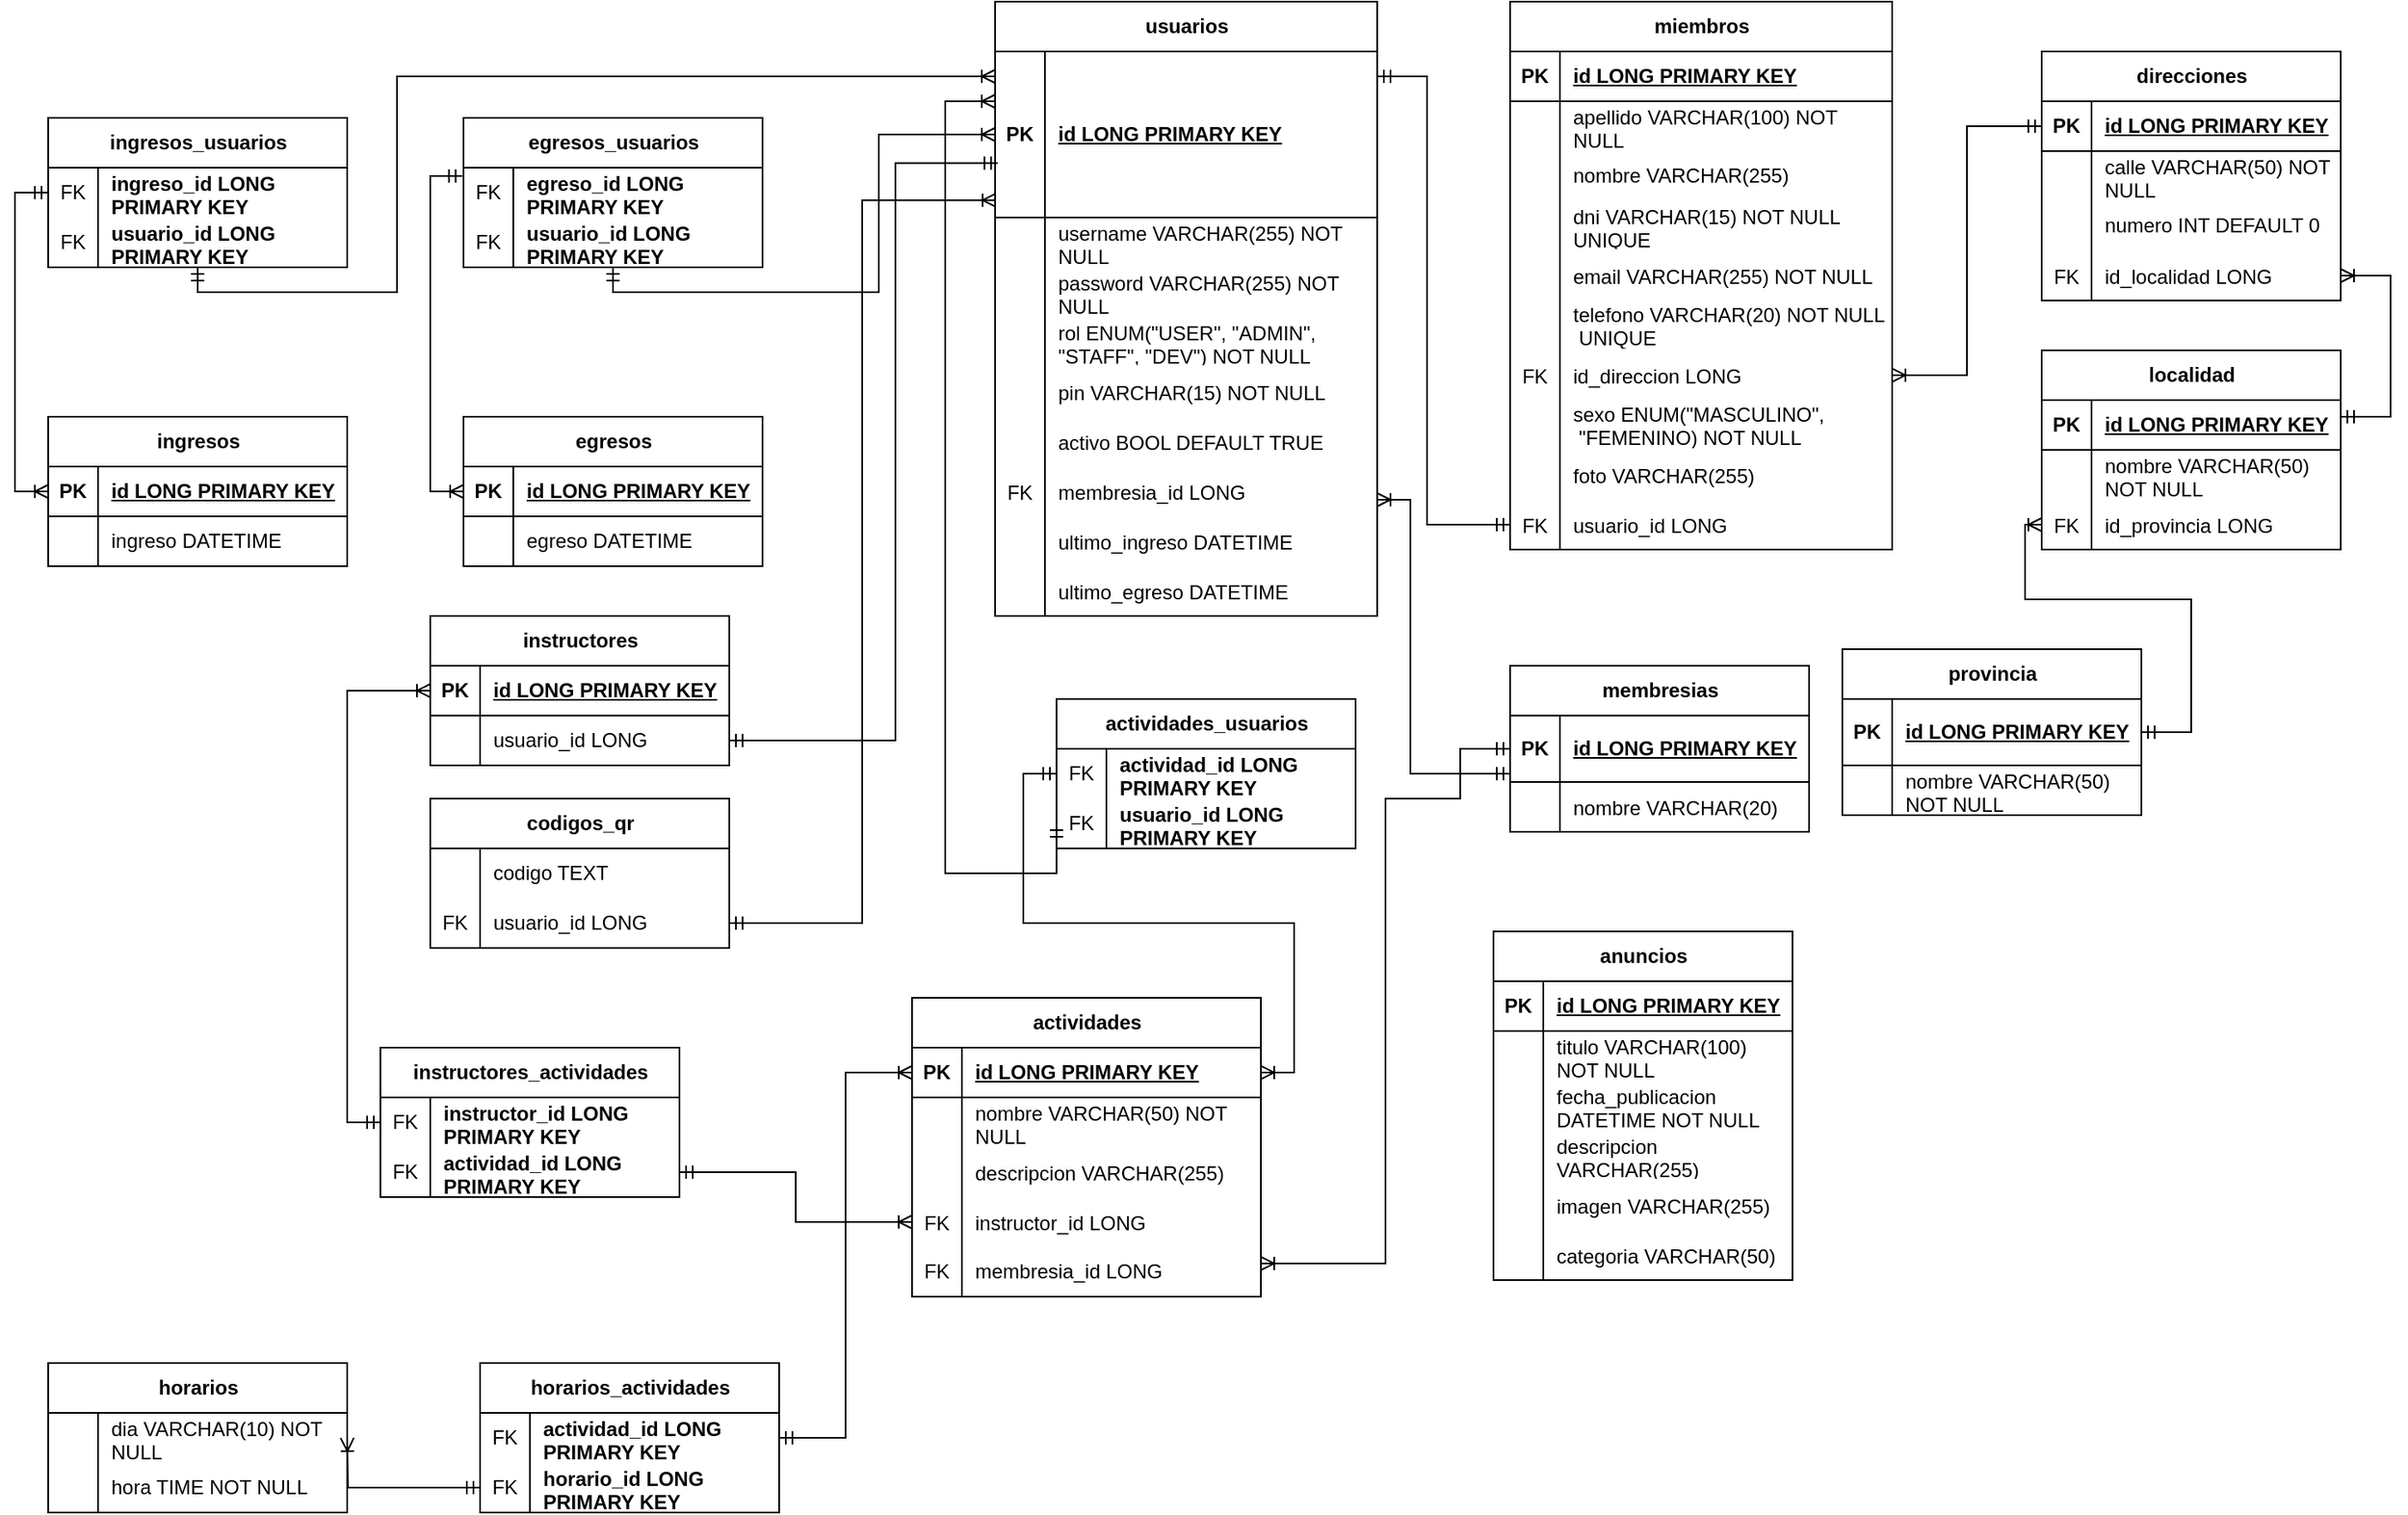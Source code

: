 <mxfile version="27.1.3">
  <diagram name="Página-1" id="s4D1Ma3onzdQh6FLSTxL">
    <mxGraphModel dx="1330" dy="508" grid="1" gridSize="10" guides="1" tooltips="1" connect="1" arrows="1" fold="1" page="1" pageScale="1" pageWidth="827" pageHeight="1169" math="0" shadow="0">
      <root>
        <mxCell id="0" />
        <mxCell id="1" parent="0" />
        <mxCell id="-ff8q6VtJhRNrSGuclOJ-1" value="miembros" style="shape=table;startSize=30;container=1;collapsible=1;childLayout=tableLayout;fixedRows=1;rowLines=0;fontStyle=1;align=center;resizeLast=1;html=1;" parent="1" vertex="1">
          <mxGeometry x="920" y="40" width="230" height="330" as="geometry" />
        </mxCell>
        <mxCell id="-ff8q6VtJhRNrSGuclOJ-2" value="" style="shape=tableRow;horizontal=0;startSize=0;swimlaneHead=0;swimlaneBody=0;fillColor=none;collapsible=0;dropTarget=0;points=[[0,0.5],[1,0.5]];portConstraint=eastwest;top=0;left=0;right=0;bottom=1;" parent="-ff8q6VtJhRNrSGuclOJ-1" vertex="1">
          <mxGeometry y="30" width="230" height="30" as="geometry" />
        </mxCell>
        <mxCell id="-ff8q6VtJhRNrSGuclOJ-3" value="PK" style="shape=partialRectangle;connectable=0;fillColor=none;top=0;left=0;bottom=0;right=0;fontStyle=1;overflow=hidden;whiteSpace=wrap;html=1;" parent="-ff8q6VtJhRNrSGuclOJ-2" vertex="1">
          <mxGeometry width="30" height="30" as="geometry">
            <mxRectangle width="30" height="30" as="alternateBounds" />
          </mxGeometry>
        </mxCell>
        <mxCell id="-ff8q6VtJhRNrSGuclOJ-4" value="id LONG PRIMARY KEY" style="shape=partialRectangle;connectable=0;fillColor=none;top=0;left=0;bottom=0;right=0;align=left;spacingLeft=6;fontStyle=5;overflow=hidden;whiteSpace=wrap;html=1;" parent="-ff8q6VtJhRNrSGuclOJ-2" vertex="1">
          <mxGeometry x="30" width="200" height="30" as="geometry">
            <mxRectangle width="200" height="30" as="alternateBounds" />
          </mxGeometry>
        </mxCell>
        <mxCell id="-ff8q6VtJhRNrSGuclOJ-5" value="" style="shape=tableRow;horizontal=0;startSize=0;swimlaneHead=0;swimlaneBody=0;fillColor=none;collapsible=0;dropTarget=0;points=[[0,0.5],[1,0.5]];portConstraint=eastwest;top=0;left=0;right=0;bottom=0;" parent="-ff8q6VtJhRNrSGuclOJ-1" vertex="1">
          <mxGeometry y="60" width="230" height="30" as="geometry" />
        </mxCell>
        <mxCell id="-ff8q6VtJhRNrSGuclOJ-6" value="" style="shape=partialRectangle;connectable=0;fillColor=none;top=0;left=0;bottom=0;right=0;editable=1;overflow=hidden;whiteSpace=wrap;html=1;" parent="-ff8q6VtJhRNrSGuclOJ-5" vertex="1">
          <mxGeometry width="30" height="30" as="geometry">
            <mxRectangle width="30" height="30" as="alternateBounds" />
          </mxGeometry>
        </mxCell>
        <mxCell id="-ff8q6VtJhRNrSGuclOJ-7" value="apellido VARCHAR(100) NOT NULL" style="shape=partialRectangle;connectable=0;fillColor=none;top=0;left=0;bottom=0;right=0;align=left;spacingLeft=6;overflow=hidden;whiteSpace=wrap;html=1;" parent="-ff8q6VtJhRNrSGuclOJ-5" vertex="1">
          <mxGeometry x="30" width="200" height="30" as="geometry">
            <mxRectangle width="200" height="30" as="alternateBounds" />
          </mxGeometry>
        </mxCell>
        <mxCell id="-ff8q6VtJhRNrSGuclOJ-8" value="" style="shape=tableRow;horizontal=0;startSize=0;swimlaneHead=0;swimlaneBody=0;fillColor=none;collapsible=0;dropTarget=0;points=[[0,0.5],[1,0.5]];portConstraint=eastwest;top=0;left=0;right=0;bottom=0;" parent="-ff8q6VtJhRNrSGuclOJ-1" vertex="1">
          <mxGeometry y="90" width="230" height="30" as="geometry" />
        </mxCell>
        <mxCell id="-ff8q6VtJhRNrSGuclOJ-9" value="" style="shape=partialRectangle;connectable=0;fillColor=none;top=0;left=0;bottom=0;right=0;editable=1;overflow=hidden;whiteSpace=wrap;html=1;" parent="-ff8q6VtJhRNrSGuclOJ-8" vertex="1">
          <mxGeometry width="30" height="30" as="geometry">
            <mxRectangle width="30" height="30" as="alternateBounds" />
          </mxGeometry>
        </mxCell>
        <mxCell id="-ff8q6VtJhRNrSGuclOJ-10" value="nombre VARCHAR(255)" style="shape=partialRectangle;connectable=0;fillColor=none;top=0;left=0;bottom=0;right=0;align=left;spacingLeft=6;overflow=hidden;whiteSpace=wrap;html=1;" parent="-ff8q6VtJhRNrSGuclOJ-8" vertex="1">
          <mxGeometry x="30" width="200" height="30" as="geometry">
            <mxRectangle width="200" height="30" as="alternateBounds" />
          </mxGeometry>
        </mxCell>
        <mxCell id="-ff8q6VtJhRNrSGuclOJ-11" value="" style="shape=tableRow;horizontal=0;startSize=0;swimlaneHead=0;swimlaneBody=0;fillColor=none;collapsible=0;dropTarget=0;points=[[0,0.5],[1,0.5]];portConstraint=eastwest;top=0;left=0;right=0;bottom=0;" parent="-ff8q6VtJhRNrSGuclOJ-1" vertex="1">
          <mxGeometry y="120" width="230" height="30" as="geometry" />
        </mxCell>
        <mxCell id="-ff8q6VtJhRNrSGuclOJ-12" value="" style="shape=partialRectangle;connectable=0;fillColor=none;top=0;left=0;bottom=0;right=0;editable=1;overflow=hidden;whiteSpace=wrap;html=1;" parent="-ff8q6VtJhRNrSGuclOJ-11" vertex="1">
          <mxGeometry width="30" height="30" as="geometry">
            <mxRectangle width="30" height="30" as="alternateBounds" />
          </mxGeometry>
        </mxCell>
        <mxCell id="-ff8q6VtJhRNrSGuclOJ-13" value="dni VARCHAR(15) NOT NULL UNIQUE" style="shape=partialRectangle;connectable=0;fillColor=none;top=0;left=0;bottom=0;right=0;align=left;spacingLeft=6;overflow=hidden;whiteSpace=wrap;html=1;" parent="-ff8q6VtJhRNrSGuclOJ-11" vertex="1">
          <mxGeometry x="30" width="200" height="30" as="geometry">
            <mxRectangle width="200" height="30" as="alternateBounds" />
          </mxGeometry>
        </mxCell>
        <mxCell id="-ff8q6VtJhRNrSGuclOJ-14" value="" style="shape=tableRow;horizontal=0;startSize=0;swimlaneHead=0;swimlaneBody=0;fillColor=none;collapsible=0;dropTarget=0;points=[[0,0.5],[1,0.5]];portConstraint=eastwest;top=0;left=0;right=0;bottom=0;" parent="-ff8q6VtJhRNrSGuclOJ-1" vertex="1">
          <mxGeometry y="150" width="230" height="30" as="geometry" />
        </mxCell>
        <mxCell id="-ff8q6VtJhRNrSGuclOJ-15" value="" style="shape=partialRectangle;connectable=0;fillColor=none;top=0;left=0;bottom=0;right=0;editable=1;overflow=hidden;" parent="-ff8q6VtJhRNrSGuclOJ-14" vertex="1">
          <mxGeometry width="30" height="30" as="geometry">
            <mxRectangle width="30" height="30" as="alternateBounds" />
          </mxGeometry>
        </mxCell>
        <mxCell id="-ff8q6VtJhRNrSGuclOJ-16" value="email VARCHAR(255) NOT NULL" style="shape=partialRectangle;connectable=0;fillColor=none;top=0;left=0;bottom=0;right=0;align=left;spacingLeft=6;overflow=hidden;" parent="-ff8q6VtJhRNrSGuclOJ-14" vertex="1">
          <mxGeometry x="30" width="200" height="30" as="geometry">
            <mxRectangle width="200" height="30" as="alternateBounds" />
          </mxGeometry>
        </mxCell>
        <mxCell id="-ff8q6VtJhRNrSGuclOJ-17" value="" style="shape=tableRow;horizontal=0;startSize=0;swimlaneHead=0;swimlaneBody=0;fillColor=none;collapsible=0;dropTarget=0;points=[[0,0.5],[1,0.5]];portConstraint=eastwest;top=0;left=0;right=0;bottom=0;" parent="-ff8q6VtJhRNrSGuclOJ-1" vertex="1">
          <mxGeometry y="180" width="230" height="30" as="geometry" />
        </mxCell>
        <mxCell id="-ff8q6VtJhRNrSGuclOJ-18" value="" style="shape=partialRectangle;connectable=0;fillColor=none;top=0;left=0;bottom=0;right=0;editable=1;overflow=hidden;" parent="-ff8q6VtJhRNrSGuclOJ-17" vertex="1">
          <mxGeometry width="30" height="30" as="geometry">
            <mxRectangle width="30" height="30" as="alternateBounds" />
          </mxGeometry>
        </mxCell>
        <mxCell id="-ff8q6VtJhRNrSGuclOJ-19" value="telefono VARCHAR(20) NOT NULL&#xa; UNIQUE" style="shape=partialRectangle;connectable=0;fillColor=none;top=0;left=0;bottom=0;right=0;align=left;spacingLeft=6;overflow=hidden;" parent="-ff8q6VtJhRNrSGuclOJ-17" vertex="1">
          <mxGeometry x="30" width="200" height="30" as="geometry">
            <mxRectangle width="200" height="30" as="alternateBounds" />
          </mxGeometry>
        </mxCell>
        <mxCell id="-ff8q6VtJhRNrSGuclOJ-20" value="" style="shape=tableRow;horizontal=0;startSize=0;swimlaneHead=0;swimlaneBody=0;fillColor=none;collapsible=0;dropTarget=0;points=[[0,0.5],[1,0.5]];portConstraint=eastwest;top=0;left=0;right=0;bottom=0;" parent="-ff8q6VtJhRNrSGuclOJ-1" vertex="1">
          <mxGeometry y="210" width="230" height="30" as="geometry" />
        </mxCell>
        <mxCell id="-ff8q6VtJhRNrSGuclOJ-21" value="FK" style="shape=partialRectangle;connectable=0;fillColor=none;top=0;left=0;bottom=0;right=0;editable=1;overflow=hidden;" parent="-ff8q6VtJhRNrSGuclOJ-20" vertex="1">
          <mxGeometry width="30" height="30" as="geometry">
            <mxRectangle width="30" height="30" as="alternateBounds" />
          </mxGeometry>
        </mxCell>
        <mxCell id="-ff8q6VtJhRNrSGuclOJ-22" value="id_direccion LONG" style="shape=partialRectangle;connectable=0;fillColor=none;top=0;left=0;bottom=0;right=0;align=left;spacingLeft=6;overflow=hidden;" parent="-ff8q6VtJhRNrSGuclOJ-20" vertex="1">
          <mxGeometry x="30" width="200" height="30" as="geometry">
            <mxRectangle width="200" height="30" as="alternateBounds" />
          </mxGeometry>
        </mxCell>
        <mxCell id="-ff8q6VtJhRNrSGuclOJ-23" value="" style="shape=tableRow;horizontal=0;startSize=0;swimlaneHead=0;swimlaneBody=0;fillColor=none;collapsible=0;dropTarget=0;points=[[0,0.5],[1,0.5]];portConstraint=eastwest;top=0;left=0;right=0;bottom=0;" parent="-ff8q6VtJhRNrSGuclOJ-1" vertex="1">
          <mxGeometry y="240" width="230" height="30" as="geometry" />
        </mxCell>
        <mxCell id="-ff8q6VtJhRNrSGuclOJ-24" value="" style="shape=partialRectangle;connectable=0;fillColor=none;top=0;left=0;bottom=0;right=0;editable=1;overflow=hidden;" parent="-ff8q6VtJhRNrSGuclOJ-23" vertex="1">
          <mxGeometry width="30" height="30" as="geometry">
            <mxRectangle width="30" height="30" as="alternateBounds" />
          </mxGeometry>
        </mxCell>
        <mxCell id="-ff8q6VtJhRNrSGuclOJ-25" value="sexo ENUM(&quot;MASCULINO&quot;,&#xa; &quot;FEMENINO) NOT NULL" style="shape=partialRectangle;connectable=0;fillColor=none;top=0;left=0;bottom=0;right=0;align=left;spacingLeft=6;overflow=hidden;" parent="-ff8q6VtJhRNrSGuclOJ-23" vertex="1">
          <mxGeometry x="30" width="200" height="30" as="geometry">
            <mxRectangle width="200" height="30" as="alternateBounds" />
          </mxGeometry>
        </mxCell>
        <mxCell id="-ff8q6VtJhRNrSGuclOJ-26" value="" style="shape=tableRow;horizontal=0;startSize=0;swimlaneHead=0;swimlaneBody=0;fillColor=none;collapsible=0;dropTarget=0;points=[[0,0.5],[1,0.5]];portConstraint=eastwest;top=0;left=0;right=0;bottom=0;" parent="-ff8q6VtJhRNrSGuclOJ-1" vertex="1">
          <mxGeometry y="270" width="230" height="30" as="geometry" />
        </mxCell>
        <mxCell id="-ff8q6VtJhRNrSGuclOJ-27" value="" style="shape=partialRectangle;connectable=0;fillColor=none;top=0;left=0;bottom=0;right=0;editable=1;overflow=hidden;" parent="-ff8q6VtJhRNrSGuclOJ-26" vertex="1">
          <mxGeometry width="30" height="30" as="geometry">
            <mxRectangle width="30" height="30" as="alternateBounds" />
          </mxGeometry>
        </mxCell>
        <mxCell id="-ff8q6VtJhRNrSGuclOJ-28" value="foto VARCHAR(255)" style="shape=partialRectangle;connectable=0;fillColor=none;top=0;left=0;bottom=0;right=0;align=left;spacingLeft=6;overflow=hidden;" parent="-ff8q6VtJhRNrSGuclOJ-26" vertex="1">
          <mxGeometry x="30" width="200" height="30" as="geometry">
            <mxRectangle width="200" height="30" as="alternateBounds" />
          </mxGeometry>
        </mxCell>
        <mxCell id="-ff8q6VtJhRNrSGuclOJ-29" value="" style="shape=tableRow;horizontal=0;startSize=0;swimlaneHead=0;swimlaneBody=0;fillColor=none;collapsible=0;dropTarget=0;points=[[0,0.5],[1,0.5]];portConstraint=eastwest;top=0;left=0;right=0;bottom=0;" parent="-ff8q6VtJhRNrSGuclOJ-1" vertex="1">
          <mxGeometry y="300" width="230" height="30" as="geometry" />
        </mxCell>
        <mxCell id="-ff8q6VtJhRNrSGuclOJ-30" value="FK" style="shape=partialRectangle;connectable=0;fillColor=none;top=0;left=0;bottom=0;right=0;editable=1;overflow=hidden;" parent="-ff8q6VtJhRNrSGuclOJ-29" vertex="1">
          <mxGeometry width="30" height="30" as="geometry">
            <mxRectangle width="30" height="30" as="alternateBounds" />
          </mxGeometry>
        </mxCell>
        <mxCell id="-ff8q6VtJhRNrSGuclOJ-31" value="usuario_id LONG" style="shape=partialRectangle;connectable=0;fillColor=none;top=0;left=0;bottom=0;right=0;align=left;spacingLeft=6;overflow=hidden;" parent="-ff8q6VtJhRNrSGuclOJ-29" vertex="1">
          <mxGeometry x="30" width="200" height="30" as="geometry">
            <mxRectangle width="200" height="30" as="alternateBounds" />
          </mxGeometry>
        </mxCell>
        <mxCell id="-ff8q6VtJhRNrSGuclOJ-32" value="usuarios" style="shape=table;startSize=30;container=1;collapsible=1;childLayout=tableLayout;fixedRows=1;rowLines=0;fontStyle=1;align=center;resizeLast=1;html=1;" parent="1" vertex="1">
          <mxGeometry x="610" y="40" width="230" height="370" as="geometry" />
        </mxCell>
        <mxCell id="-ff8q6VtJhRNrSGuclOJ-33" value="" style="shape=tableRow;horizontal=0;startSize=0;swimlaneHead=0;swimlaneBody=0;fillColor=none;collapsible=0;dropTarget=0;points=[[0,0.5],[1,0.5]];portConstraint=eastwest;top=0;left=0;right=0;bottom=1;" parent="-ff8q6VtJhRNrSGuclOJ-32" vertex="1">
          <mxGeometry y="30" width="230" height="100" as="geometry" />
        </mxCell>
        <mxCell id="-ff8q6VtJhRNrSGuclOJ-34" value="PK" style="shape=partialRectangle;connectable=0;fillColor=none;top=0;left=0;bottom=0;right=0;fontStyle=1;overflow=hidden;whiteSpace=wrap;html=1;" parent="-ff8q6VtJhRNrSGuclOJ-33" vertex="1">
          <mxGeometry width="30" height="100" as="geometry">
            <mxRectangle width="30" height="100" as="alternateBounds" />
          </mxGeometry>
        </mxCell>
        <mxCell id="-ff8q6VtJhRNrSGuclOJ-35" value="id LONG PRIMARY KEY" style="shape=partialRectangle;connectable=0;fillColor=none;top=0;left=0;bottom=0;right=0;align=left;spacingLeft=6;fontStyle=5;overflow=hidden;whiteSpace=wrap;html=1;" parent="-ff8q6VtJhRNrSGuclOJ-33" vertex="1">
          <mxGeometry x="30" width="200" height="100" as="geometry">
            <mxRectangle width="200" height="100" as="alternateBounds" />
          </mxGeometry>
        </mxCell>
        <mxCell id="-ff8q6VtJhRNrSGuclOJ-36" value="" style="shape=tableRow;horizontal=0;startSize=0;swimlaneHead=0;swimlaneBody=0;fillColor=none;collapsible=0;dropTarget=0;points=[[0,0.5],[1,0.5]];portConstraint=eastwest;top=0;left=0;right=0;bottom=0;" parent="-ff8q6VtJhRNrSGuclOJ-32" vertex="1">
          <mxGeometry y="130" width="230" height="30" as="geometry" />
        </mxCell>
        <mxCell id="-ff8q6VtJhRNrSGuclOJ-37" value="" style="shape=partialRectangle;connectable=0;fillColor=none;top=0;left=0;bottom=0;right=0;editable=1;overflow=hidden;whiteSpace=wrap;html=1;" parent="-ff8q6VtJhRNrSGuclOJ-36" vertex="1">
          <mxGeometry width="30" height="30" as="geometry">
            <mxRectangle width="30" height="30" as="alternateBounds" />
          </mxGeometry>
        </mxCell>
        <mxCell id="-ff8q6VtJhRNrSGuclOJ-38" value="username VARCHAR(255) NOT NULL" style="shape=partialRectangle;connectable=0;fillColor=none;top=0;left=0;bottom=0;right=0;align=left;spacingLeft=6;overflow=hidden;whiteSpace=wrap;html=1;" parent="-ff8q6VtJhRNrSGuclOJ-36" vertex="1">
          <mxGeometry x="30" width="200" height="30" as="geometry">
            <mxRectangle width="200" height="30" as="alternateBounds" />
          </mxGeometry>
        </mxCell>
        <mxCell id="-ff8q6VtJhRNrSGuclOJ-39" value="" style="shape=tableRow;horizontal=0;startSize=0;swimlaneHead=0;swimlaneBody=0;fillColor=none;collapsible=0;dropTarget=0;points=[[0,0.5],[1,0.5]];portConstraint=eastwest;top=0;left=0;right=0;bottom=0;" parent="-ff8q6VtJhRNrSGuclOJ-32" vertex="1">
          <mxGeometry y="160" width="230" height="30" as="geometry" />
        </mxCell>
        <mxCell id="-ff8q6VtJhRNrSGuclOJ-40" value="" style="shape=partialRectangle;connectable=0;fillColor=none;top=0;left=0;bottom=0;right=0;editable=1;overflow=hidden;whiteSpace=wrap;html=1;" parent="-ff8q6VtJhRNrSGuclOJ-39" vertex="1">
          <mxGeometry width="30" height="30" as="geometry">
            <mxRectangle width="30" height="30" as="alternateBounds" />
          </mxGeometry>
        </mxCell>
        <mxCell id="-ff8q6VtJhRNrSGuclOJ-41" value="password VARCHAR(255) NOT NULL" style="shape=partialRectangle;connectable=0;fillColor=none;top=0;left=0;bottom=0;right=0;align=left;spacingLeft=6;overflow=hidden;whiteSpace=wrap;html=1;" parent="-ff8q6VtJhRNrSGuclOJ-39" vertex="1">
          <mxGeometry x="30" width="200" height="30" as="geometry">
            <mxRectangle width="200" height="30" as="alternateBounds" />
          </mxGeometry>
        </mxCell>
        <mxCell id="-ff8q6VtJhRNrSGuclOJ-42" value="" style="shape=tableRow;horizontal=0;startSize=0;swimlaneHead=0;swimlaneBody=0;fillColor=none;collapsible=0;dropTarget=0;points=[[0,0.5],[1,0.5]];portConstraint=eastwest;top=0;left=0;right=0;bottom=0;" parent="-ff8q6VtJhRNrSGuclOJ-32" vertex="1">
          <mxGeometry y="190" width="230" height="30" as="geometry" />
        </mxCell>
        <mxCell id="-ff8q6VtJhRNrSGuclOJ-43" value="" style="shape=partialRectangle;connectable=0;fillColor=none;top=0;left=0;bottom=0;right=0;editable=1;overflow=hidden;whiteSpace=wrap;html=1;" parent="-ff8q6VtJhRNrSGuclOJ-42" vertex="1">
          <mxGeometry width="30" height="30" as="geometry">
            <mxRectangle width="30" height="30" as="alternateBounds" />
          </mxGeometry>
        </mxCell>
        <mxCell id="-ff8q6VtJhRNrSGuclOJ-44" value="rol ENUM(&quot;USER&quot;, &quot;ADMIN&quot;,&lt;div&gt;&quot;STAFF&quot;, &quot;DEV&quot;) NOT NULL&lt;/div&gt;" style="shape=partialRectangle;connectable=0;fillColor=none;top=0;left=0;bottom=0;right=0;align=left;spacingLeft=6;overflow=hidden;whiteSpace=wrap;html=1;" parent="-ff8q6VtJhRNrSGuclOJ-42" vertex="1">
          <mxGeometry x="30" width="200" height="30" as="geometry">
            <mxRectangle width="200" height="30" as="alternateBounds" />
          </mxGeometry>
        </mxCell>
        <mxCell id="-ff8q6VtJhRNrSGuclOJ-48" value="" style="shape=tableRow;horizontal=0;startSize=0;swimlaneHead=0;swimlaneBody=0;fillColor=none;collapsible=0;dropTarget=0;points=[[0,0.5],[1,0.5]];portConstraint=eastwest;top=0;left=0;right=0;bottom=0;" parent="-ff8q6VtJhRNrSGuclOJ-32" vertex="1">
          <mxGeometry y="220" width="230" height="30" as="geometry" />
        </mxCell>
        <mxCell id="-ff8q6VtJhRNrSGuclOJ-49" value="" style="shape=partialRectangle;connectable=0;fillColor=none;top=0;left=0;bottom=0;right=0;editable=1;overflow=hidden;" parent="-ff8q6VtJhRNrSGuclOJ-48" vertex="1">
          <mxGeometry width="30" height="30" as="geometry">
            <mxRectangle width="30" height="30" as="alternateBounds" />
          </mxGeometry>
        </mxCell>
        <mxCell id="-ff8q6VtJhRNrSGuclOJ-50" value="pin VARCHAR(15) NOT NULL" style="shape=partialRectangle;connectable=0;fillColor=none;top=0;left=0;bottom=0;right=0;align=left;spacingLeft=6;overflow=hidden;" parent="-ff8q6VtJhRNrSGuclOJ-48" vertex="1">
          <mxGeometry x="30" width="200" height="30" as="geometry">
            <mxRectangle width="200" height="30" as="alternateBounds" />
          </mxGeometry>
        </mxCell>
        <mxCell id="-ff8q6VtJhRNrSGuclOJ-51" value="" style="shape=tableRow;horizontal=0;startSize=0;swimlaneHead=0;swimlaneBody=0;fillColor=none;collapsible=0;dropTarget=0;points=[[0,0.5],[1,0.5]];portConstraint=eastwest;top=0;left=0;right=0;bottom=0;" parent="-ff8q6VtJhRNrSGuclOJ-32" vertex="1">
          <mxGeometry y="250" width="230" height="30" as="geometry" />
        </mxCell>
        <mxCell id="-ff8q6VtJhRNrSGuclOJ-52" value="                " style="shape=partialRectangle;connectable=0;fillColor=none;top=0;left=0;bottom=0;right=0;editable=1;overflow=hidden;" parent="-ff8q6VtJhRNrSGuclOJ-51" vertex="1">
          <mxGeometry width="30" height="30" as="geometry">
            <mxRectangle width="30" height="30" as="alternateBounds" />
          </mxGeometry>
        </mxCell>
        <mxCell id="-ff8q6VtJhRNrSGuclOJ-53" value="activo BOOL DEFAULT TRUE" style="shape=partialRectangle;connectable=0;fillColor=none;top=0;left=0;bottom=0;right=0;align=left;spacingLeft=6;overflow=hidden;" parent="-ff8q6VtJhRNrSGuclOJ-51" vertex="1">
          <mxGeometry x="30" width="200" height="30" as="geometry">
            <mxRectangle width="200" height="30" as="alternateBounds" />
          </mxGeometry>
        </mxCell>
        <mxCell id="-ff8q6VtJhRNrSGuclOJ-54" value="" style="shape=tableRow;horizontal=0;startSize=0;swimlaneHead=0;swimlaneBody=0;fillColor=none;collapsible=0;dropTarget=0;points=[[0,0.5],[1,0.5]];portConstraint=eastwest;top=0;left=0;right=0;bottom=0;" parent="-ff8q6VtJhRNrSGuclOJ-32" vertex="1">
          <mxGeometry y="280" width="230" height="30" as="geometry" />
        </mxCell>
        <mxCell id="-ff8q6VtJhRNrSGuclOJ-55" value="FK" style="shape=partialRectangle;connectable=0;fillColor=none;top=0;left=0;bottom=0;right=0;editable=1;overflow=hidden;" parent="-ff8q6VtJhRNrSGuclOJ-54" vertex="1">
          <mxGeometry width="30" height="30" as="geometry">
            <mxRectangle width="30" height="30" as="alternateBounds" />
          </mxGeometry>
        </mxCell>
        <mxCell id="-ff8q6VtJhRNrSGuclOJ-56" value="membresia_id LONG" style="shape=partialRectangle;connectable=0;fillColor=none;top=0;left=0;bottom=0;right=0;align=left;spacingLeft=6;overflow=hidden;" parent="-ff8q6VtJhRNrSGuclOJ-54" vertex="1">
          <mxGeometry x="30" width="200" height="30" as="geometry">
            <mxRectangle width="200" height="30" as="alternateBounds" />
          </mxGeometry>
        </mxCell>
        <mxCell id="-ff8q6VtJhRNrSGuclOJ-211" value="" style="shape=tableRow;horizontal=0;startSize=0;swimlaneHead=0;swimlaneBody=0;fillColor=none;collapsible=0;dropTarget=0;points=[[0,0.5],[1,0.5]];portConstraint=eastwest;top=0;left=0;right=0;bottom=0;" parent="-ff8q6VtJhRNrSGuclOJ-32" vertex="1">
          <mxGeometry y="310" width="230" height="30" as="geometry" />
        </mxCell>
        <mxCell id="-ff8q6VtJhRNrSGuclOJ-212" value="" style="shape=partialRectangle;connectable=0;fillColor=none;top=0;left=0;bottom=0;right=0;editable=1;overflow=hidden;" parent="-ff8q6VtJhRNrSGuclOJ-211" vertex="1">
          <mxGeometry width="30" height="30" as="geometry">
            <mxRectangle width="30" height="30" as="alternateBounds" />
          </mxGeometry>
        </mxCell>
        <mxCell id="-ff8q6VtJhRNrSGuclOJ-213" value="ultimo_ingreso DATETIME" style="shape=partialRectangle;connectable=0;fillColor=none;top=0;left=0;bottom=0;right=0;align=left;spacingLeft=6;overflow=hidden;" parent="-ff8q6VtJhRNrSGuclOJ-211" vertex="1">
          <mxGeometry x="30" width="200" height="30" as="geometry">
            <mxRectangle width="200" height="30" as="alternateBounds" />
          </mxGeometry>
        </mxCell>
        <mxCell id="-ff8q6VtJhRNrSGuclOJ-217" value="" style="shape=tableRow;horizontal=0;startSize=0;swimlaneHead=0;swimlaneBody=0;fillColor=none;collapsible=0;dropTarget=0;points=[[0,0.5],[1,0.5]];portConstraint=eastwest;top=0;left=0;right=0;bottom=0;" parent="-ff8q6VtJhRNrSGuclOJ-32" vertex="1">
          <mxGeometry y="340" width="230" height="30" as="geometry" />
        </mxCell>
        <mxCell id="-ff8q6VtJhRNrSGuclOJ-218" value="" style="shape=partialRectangle;connectable=0;fillColor=none;top=0;left=0;bottom=0;right=0;editable=1;overflow=hidden;" parent="-ff8q6VtJhRNrSGuclOJ-217" vertex="1">
          <mxGeometry width="30" height="30" as="geometry">
            <mxRectangle width="30" height="30" as="alternateBounds" />
          </mxGeometry>
        </mxCell>
        <mxCell id="-ff8q6VtJhRNrSGuclOJ-219" value="ultimo_egreso DATETIME" style="shape=partialRectangle;connectable=0;fillColor=none;top=0;left=0;bottom=0;right=0;align=left;spacingLeft=6;overflow=hidden;" parent="-ff8q6VtJhRNrSGuclOJ-217" vertex="1">
          <mxGeometry x="30" width="200" height="30" as="geometry">
            <mxRectangle width="200" height="30" as="alternateBounds" />
          </mxGeometry>
        </mxCell>
        <mxCell id="-ff8q6VtJhRNrSGuclOJ-57" value="actividades" style="shape=table;startSize=30;container=1;collapsible=1;childLayout=tableLayout;fixedRows=1;rowLines=0;fontStyle=1;align=center;resizeLast=1;html=1;" parent="1" vertex="1">
          <mxGeometry x="560" y="640" width="210" height="180" as="geometry" />
        </mxCell>
        <mxCell id="-ff8q6VtJhRNrSGuclOJ-58" value="" style="shape=tableRow;horizontal=0;startSize=0;swimlaneHead=0;swimlaneBody=0;fillColor=none;collapsible=0;dropTarget=0;points=[[0,0.5],[1,0.5]];portConstraint=eastwest;top=0;left=0;right=0;bottom=1;" parent="-ff8q6VtJhRNrSGuclOJ-57" vertex="1">
          <mxGeometry y="30" width="210" height="30" as="geometry" />
        </mxCell>
        <mxCell id="-ff8q6VtJhRNrSGuclOJ-59" value="PK" style="shape=partialRectangle;connectable=0;fillColor=none;top=0;left=0;bottom=0;right=0;fontStyle=1;overflow=hidden;whiteSpace=wrap;html=1;" parent="-ff8q6VtJhRNrSGuclOJ-58" vertex="1">
          <mxGeometry width="30" height="30" as="geometry">
            <mxRectangle width="30" height="30" as="alternateBounds" />
          </mxGeometry>
        </mxCell>
        <mxCell id="-ff8q6VtJhRNrSGuclOJ-60" value="id LONG PRIMARY KEY" style="shape=partialRectangle;connectable=0;fillColor=none;top=0;left=0;bottom=0;right=0;align=left;spacingLeft=6;fontStyle=5;overflow=hidden;whiteSpace=wrap;html=1;" parent="-ff8q6VtJhRNrSGuclOJ-58" vertex="1">
          <mxGeometry x="30" width="180" height="30" as="geometry">
            <mxRectangle width="180" height="30" as="alternateBounds" />
          </mxGeometry>
        </mxCell>
        <mxCell id="-ff8q6VtJhRNrSGuclOJ-61" value="" style="shape=tableRow;horizontal=0;startSize=0;swimlaneHead=0;swimlaneBody=0;fillColor=none;collapsible=0;dropTarget=0;points=[[0,0.5],[1,0.5]];portConstraint=eastwest;top=0;left=0;right=0;bottom=0;" parent="-ff8q6VtJhRNrSGuclOJ-57" vertex="1">
          <mxGeometry y="60" width="210" height="30" as="geometry" />
        </mxCell>
        <mxCell id="-ff8q6VtJhRNrSGuclOJ-62" value="" style="shape=partialRectangle;connectable=0;fillColor=none;top=0;left=0;bottom=0;right=0;editable=1;overflow=hidden;whiteSpace=wrap;html=1;" parent="-ff8q6VtJhRNrSGuclOJ-61" vertex="1">
          <mxGeometry width="30" height="30" as="geometry">
            <mxRectangle width="30" height="30" as="alternateBounds" />
          </mxGeometry>
        </mxCell>
        <mxCell id="-ff8q6VtJhRNrSGuclOJ-63" value="nombre VARCHAR(50) NOT NULL" style="shape=partialRectangle;connectable=0;fillColor=none;top=0;left=0;bottom=0;right=0;align=left;spacingLeft=6;overflow=hidden;whiteSpace=wrap;html=1;" parent="-ff8q6VtJhRNrSGuclOJ-61" vertex="1">
          <mxGeometry x="30" width="180" height="30" as="geometry">
            <mxRectangle width="180" height="30" as="alternateBounds" />
          </mxGeometry>
        </mxCell>
        <mxCell id="-ff8q6VtJhRNrSGuclOJ-64" value="" style="shape=tableRow;horizontal=0;startSize=0;swimlaneHead=0;swimlaneBody=0;fillColor=none;collapsible=0;dropTarget=0;points=[[0,0.5],[1,0.5]];portConstraint=eastwest;top=0;left=0;right=0;bottom=0;" parent="-ff8q6VtJhRNrSGuclOJ-57" vertex="1">
          <mxGeometry y="90" width="210" height="30" as="geometry" />
        </mxCell>
        <mxCell id="-ff8q6VtJhRNrSGuclOJ-65" value="" style="shape=partialRectangle;connectable=0;fillColor=none;top=0;left=0;bottom=0;right=0;editable=1;overflow=hidden;" parent="-ff8q6VtJhRNrSGuclOJ-64" vertex="1">
          <mxGeometry width="30" height="30" as="geometry">
            <mxRectangle width="30" height="30" as="alternateBounds" />
          </mxGeometry>
        </mxCell>
        <mxCell id="-ff8q6VtJhRNrSGuclOJ-66" value="descripcion VARCHAR(255)" style="shape=partialRectangle;connectable=0;fillColor=none;top=0;left=0;bottom=0;right=0;align=left;spacingLeft=6;overflow=hidden;" parent="-ff8q6VtJhRNrSGuclOJ-64" vertex="1">
          <mxGeometry x="30" width="180" height="30" as="geometry">
            <mxRectangle width="180" height="30" as="alternateBounds" />
          </mxGeometry>
        </mxCell>
        <mxCell id="-ff8q6VtJhRNrSGuclOJ-67" value="" style="shape=tableRow;horizontal=0;startSize=0;swimlaneHead=0;swimlaneBody=0;fillColor=none;collapsible=0;dropTarget=0;points=[[0,0.5],[1,0.5]];portConstraint=eastwest;top=0;left=0;right=0;bottom=0;" parent="-ff8q6VtJhRNrSGuclOJ-57" vertex="1">
          <mxGeometry y="120" width="210" height="30" as="geometry" />
        </mxCell>
        <mxCell id="-ff8q6VtJhRNrSGuclOJ-68" value="FK" style="shape=partialRectangle;connectable=0;fillColor=none;top=0;left=0;bottom=0;right=0;editable=1;overflow=hidden;" parent="-ff8q6VtJhRNrSGuclOJ-67" vertex="1">
          <mxGeometry width="30" height="30" as="geometry">
            <mxRectangle width="30" height="30" as="alternateBounds" />
          </mxGeometry>
        </mxCell>
        <mxCell id="-ff8q6VtJhRNrSGuclOJ-69" value="instructor_id LONG" style="shape=partialRectangle;connectable=0;fillColor=none;top=0;left=0;bottom=0;right=0;align=left;spacingLeft=6;overflow=hidden;" parent="-ff8q6VtJhRNrSGuclOJ-67" vertex="1">
          <mxGeometry x="30" width="180" height="30" as="geometry">
            <mxRectangle width="180" height="30" as="alternateBounds" />
          </mxGeometry>
        </mxCell>
        <mxCell id="-ff8q6VtJhRNrSGuclOJ-70" value="" style="shape=tableRow;horizontal=0;startSize=0;swimlaneHead=0;swimlaneBody=0;fillColor=none;collapsible=0;dropTarget=0;points=[[0,0.5],[1,0.5]];portConstraint=eastwest;top=0;left=0;right=0;bottom=0;" parent="-ff8q6VtJhRNrSGuclOJ-57" vertex="1">
          <mxGeometry y="150" width="210" height="30" as="geometry" />
        </mxCell>
        <mxCell id="-ff8q6VtJhRNrSGuclOJ-71" value="FK" style="shape=partialRectangle;connectable=0;fillColor=none;top=0;left=0;bottom=0;right=0;editable=1;overflow=hidden;whiteSpace=wrap;html=1;" parent="-ff8q6VtJhRNrSGuclOJ-70" vertex="1">
          <mxGeometry width="30" height="30" as="geometry">
            <mxRectangle width="30" height="30" as="alternateBounds" />
          </mxGeometry>
        </mxCell>
        <mxCell id="-ff8q6VtJhRNrSGuclOJ-72" value="membresia_id LONG" style="shape=partialRectangle;connectable=0;fillColor=none;top=0;left=0;bottom=0;right=0;align=left;spacingLeft=6;overflow=hidden;whiteSpace=wrap;html=1;" parent="-ff8q6VtJhRNrSGuclOJ-70" vertex="1">
          <mxGeometry x="30" width="180" height="30" as="geometry">
            <mxRectangle width="180" height="30" as="alternateBounds" />
          </mxGeometry>
        </mxCell>
        <mxCell id="-ff8q6VtJhRNrSGuclOJ-73" value="actividades_usuarios" style="shape=table;startSize=30;container=1;collapsible=1;childLayout=tableLayout;fixedRows=1;rowLines=0;fontStyle=1;align=center;resizeLast=1;html=1;" parent="1" vertex="1">
          <mxGeometry x="647" y="460" width="180" height="90" as="geometry" />
        </mxCell>
        <mxCell id="-ff8q6VtJhRNrSGuclOJ-77" value="" style="shape=tableRow;horizontal=0;startSize=0;swimlaneHead=0;swimlaneBody=0;fillColor=none;collapsible=0;dropTarget=0;points=[[0,0.5],[1,0.5]];portConstraint=eastwest;top=0;left=0;right=0;bottom=0;" parent="-ff8q6VtJhRNrSGuclOJ-73" vertex="1">
          <mxGeometry y="30" width="180" height="30" as="geometry" />
        </mxCell>
        <mxCell id="-ff8q6VtJhRNrSGuclOJ-78" value="FK" style="shape=partialRectangle;connectable=0;fillColor=none;top=0;left=0;bottom=0;right=0;editable=1;overflow=hidden;whiteSpace=wrap;html=1;" parent="-ff8q6VtJhRNrSGuclOJ-77" vertex="1">
          <mxGeometry width="30" height="30" as="geometry">
            <mxRectangle width="30" height="30" as="alternateBounds" />
          </mxGeometry>
        </mxCell>
        <mxCell id="-ff8q6VtJhRNrSGuclOJ-79" value="&lt;b&gt;actividad_id LONG PRIMARY KEY&lt;/b&gt;" style="shape=partialRectangle;connectable=0;fillColor=none;top=0;left=0;bottom=0;right=0;align=left;spacingLeft=6;overflow=hidden;whiteSpace=wrap;html=1;" parent="-ff8q6VtJhRNrSGuclOJ-77" vertex="1">
          <mxGeometry x="30" width="150" height="30" as="geometry">
            <mxRectangle width="150" height="30" as="alternateBounds" />
          </mxGeometry>
        </mxCell>
        <mxCell id="-ff8q6VtJhRNrSGuclOJ-80" value="" style="shape=tableRow;horizontal=0;startSize=0;swimlaneHead=0;swimlaneBody=0;fillColor=none;collapsible=0;dropTarget=0;points=[[0,0.5],[1,0.5]];portConstraint=eastwest;top=0;left=0;right=0;bottom=0;" parent="-ff8q6VtJhRNrSGuclOJ-73" vertex="1">
          <mxGeometry y="60" width="180" height="30" as="geometry" />
        </mxCell>
        <mxCell id="-ff8q6VtJhRNrSGuclOJ-81" value="FK" style="shape=partialRectangle;connectable=0;fillColor=none;top=0;left=0;bottom=0;right=0;editable=1;overflow=hidden;whiteSpace=wrap;html=1;" parent="-ff8q6VtJhRNrSGuclOJ-80" vertex="1">
          <mxGeometry width="30" height="30" as="geometry">
            <mxRectangle width="30" height="30" as="alternateBounds" />
          </mxGeometry>
        </mxCell>
        <mxCell id="-ff8q6VtJhRNrSGuclOJ-82" value="&lt;b&gt;usuario_id LONG PRIMARY KEY&lt;/b&gt;" style="shape=partialRectangle;connectable=0;fillColor=none;top=0;left=0;bottom=0;right=0;align=left;spacingLeft=6;overflow=hidden;whiteSpace=wrap;html=1;" parent="-ff8q6VtJhRNrSGuclOJ-80" vertex="1">
          <mxGeometry x="30" width="150" height="30" as="geometry">
            <mxRectangle width="150" height="30" as="alternateBounds" />
          </mxGeometry>
        </mxCell>
        <mxCell id="-ff8q6VtJhRNrSGuclOJ-83" value="horarios" style="shape=table;startSize=30;container=1;collapsible=1;childLayout=tableLayout;fixedRows=1;rowLines=0;fontStyle=1;align=center;resizeLast=1;html=1;" parent="1" vertex="1">
          <mxGeometry x="40" y="860" width="180" height="90" as="geometry" />
        </mxCell>
        <mxCell id="-ff8q6VtJhRNrSGuclOJ-87" value="" style="shape=tableRow;horizontal=0;startSize=0;swimlaneHead=0;swimlaneBody=0;fillColor=none;collapsible=0;dropTarget=0;points=[[0,0.5],[1,0.5]];portConstraint=eastwest;top=0;left=0;right=0;bottom=0;" parent="-ff8q6VtJhRNrSGuclOJ-83" vertex="1">
          <mxGeometry y="30" width="180" height="30" as="geometry" />
        </mxCell>
        <mxCell id="-ff8q6VtJhRNrSGuclOJ-88" value="" style="shape=partialRectangle;connectable=0;fillColor=none;top=0;left=0;bottom=0;right=0;editable=1;overflow=hidden;whiteSpace=wrap;html=1;" parent="-ff8q6VtJhRNrSGuclOJ-87" vertex="1">
          <mxGeometry width="30" height="30" as="geometry">
            <mxRectangle width="30" height="30" as="alternateBounds" />
          </mxGeometry>
        </mxCell>
        <mxCell id="-ff8q6VtJhRNrSGuclOJ-89" value="dia VARCHAR(10) NOT NULL" style="shape=partialRectangle;connectable=0;fillColor=none;top=0;left=0;bottom=0;right=0;align=left;spacingLeft=6;overflow=hidden;whiteSpace=wrap;html=1;" parent="-ff8q6VtJhRNrSGuclOJ-87" vertex="1">
          <mxGeometry x="30" width="150" height="30" as="geometry">
            <mxRectangle width="150" height="30" as="alternateBounds" />
          </mxGeometry>
        </mxCell>
        <mxCell id="-ff8q6VtJhRNrSGuclOJ-90" value="" style="shape=tableRow;horizontal=0;startSize=0;swimlaneHead=0;swimlaneBody=0;fillColor=none;collapsible=0;dropTarget=0;points=[[0,0.5],[1,0.5]];portConstraint=eastwest;top=0;left=0;right=0;bottom=0;" parent="-ff8q6VtJhRNrSGuclOJ-83" vertex="1">
          <mxGeometry y="60" width="180" height="30" as="geometry" />
        </mxCell>
        <mxCell id="-ff8q6VtJhRNrSGuclOJ-91" value="" style="shape=partialRectangle;connectable=0;fillColor=none;top=0;left=0;bottom=0;right=0;editable=1;overflow=hidden;whiteSpace=wrap;html=1;" parent="-ff8q6VtJhRNrSGuclOJ-90" vertex="1">
          <mxGeometry width="30" height="30" as="geometry">
            <mxRectangle width="30" height="30" as="alternateBounds" />
          </mxGeometry>
        </mxCell>
        <mxCell id="-ff8q6VtJhRNrSGuclOJ-92" value="hora TIME NOT NULL" style="shape=partialRectangle;connectable=0;fillColor=none;top=0;left=0;bottom=0;right=0;align=left;spacingLeft=6;overflow=hidden;whiteSpace=wrap;html=1;" parent="-ff8q6VtJhRNrSGuclOJ-90" vertex="1">
          <mxGeometry x="30" width="150" height="30" as="geometry">
            <mxRectangle width="150" height="30" as="alternateBounds" />
          </mxGeometry>
        </mxCell>
        <mxCell id="-ff8q6VtJhRNrSGuclOJ-93" value="horarios_actividades" style="shape=table;startSize=30;container=1;collapsible=1;childLayout=tableLayout;fixedRows=1;rowLines=0;fontStyle=1;align=center;resizeLast=1;html=1;" parent="1" vertex="1">
          <mxGeometry x="300" y="860" width="180" height="90" as="geometry" />
        </mxCell>
        <mxCell id="-ff8q6VtJhRNrSGuclOJ-97" value="" style="shape=tableRow;horizontal=0;startSize=0;swimlaneHead=0;swimlaneBody=0;fillColor=none;collapsible=0;dropTarget=0;points=[[0,0.5],[1,0.5]];portConstraint=eastwest;top=0;left=0;right=0;bottom=0;" parent="-ff8q6VtJhRNrSGuclOJ-93" vertex="1">
          <mxGeometry y="30" width="180" height="30" as="geometry" />
        </mxCell>
        <mxCell id="-ff8q6VtJhRNrSGuclOJ-98" value="FK" style="shape=partialRectangle;connectable=0;fillColor=none;top=0;left=0;bottom=0;right=0;editable=1;overflow=hidden;whiteSpace=wrap;html=1;" parent="-ff8q6VtJhRNrSGuclOJ-97" vertex="1">
          <mxGeometry width="30" height="30" as="geometry">
            <mxRectangle width="30" height="30" as="alternateBounds" />
          </mxGeometry>
        </mxCell>
        <mxCell id="-ff8q6VtJhRNrSGuclOJ-99" value="&lt;b&gt;actividad_id LONG PRIMARY KEY&lt;/b&gt;" style="shape=partialRectangle;connectable=0;fillColor=none;top=0;left=0;bottom=0;right=0;align=left;spacingLeft=6;overflow=hidden;whiteSpace=wrap;html=1;" parent="-ff8q6VtJhRNrSGuclOJ-97" vertex="1">
          <mxGeometry x="30" width="150" height="30" as="geometry">
            <mxRectangle width="150" height="30" as="alternateBounds" />
          </mxGeometry>
        </mxCell>
        <mxCell id="-ff8q6VtJhRNrSGuclOJ-100" value="" style="shape=tableRow;horizontal=0;startSize=0;swimlaneHead=0;swimlaneBody=0;fillColor=none;collapsible=0;dropTarget=0;points=[[0,0.5],[1,0.5]];portConstraint=eastwest;top=0;left=0;right=0;bottom=0;" parent="-ff8q6VtJhRNrSGuclOJ-93" vertex="1">
          <mxGeometry y="60" width="180" height="30" as="geometry" />
        </mxCell>
        <mxCell id="-ff8q6VtJhRNrSGuclOJ-101" value="FK" style="shape=partialRectangle;connectable=0;fillColor=none;top=0;left=0;bottom=0;right=0;editable=1;overflow=hidden;whiteSpace=wrap;html=1;" parent="-ff8q6VtJhRNrSGuclOJ-100" vertex="1">
          <mxGeometry width="30" height="30" as="geometry">
            <mxRectangle width="30" height="30" as="alternateBounds" />
          </mxGeometry>
        </mxCell>
        <mxCell id="-ff8q6VtJhRNrSGuclOJ-102" value="&lt;b&gt;horario_id LONG PRIMARY KEY&lt;/b&gt;" style="shape=partialRectangle;connectable=0;fillColor=none;top=0;left=0;bottom=0;right=0;align=left;spacingLeft=6;overflow=hidden;whiteSpace=wrap;html=1;" parent="-ff8q6VtJhRNrSGuclOJ-100" vertex="1">
          <mxGeometry x="30" width="150" height="30" as="geometry">
            <mxRectangle width="150" height="30" as="alternateBounds" />
          </mxGeometry>
        </mxCell>
        <mxCell id="-ff8q6VtJhRNrSGuclOJ-103" value="membresias" style="shape=table;startSize=30;container=1;collapsible=1;childLayout=tableLayout;fixedRows=1;rowLines=0;fontStyle=1;align=center;resizeLast=1;html=1;" parent="1" vertex="1">
          <mxGeometry x="920" y="440" width="180" height="100" as="geometry" />
        </mxCell>
        <mxCell id="-ff8q6VtJhRNrSGuclOJ-104" value="" style="shape=tableRow;horizontal=0;startSize=0;swimlaneHead=0;swimlaneBody=0;fillColor=none;collapsible=0;dropTarget=0;points=[[0,0.5],[1,0.5]];portConstraint=eastwest;top=0;left=0;right=0;bottom=1;" parent="-ff8q6VtJhRNrSGuclOJ-103" vertex="1">
          <mxGeometry y="30" width="180" height="40" as="geometry" />
        </mxCell>
        <mxCell id="-ff8q6VtJhRNrSGuclOJ-105" value="PK" style="shape=partialRectangle;connectable=0;fillColor=none;top=0;left=0;bottom=0;right=0;fontStyle=1;overflow=hidden;whiteSpace=wrap;html=1;" parent="-ff8q6VtJhRNrSGuclOJ-104" vertex="1">
          <mxGeometry width="30" height="40" as="geometry">
            <mxRectangle width="30" height="40" as="alternateBounds" />
          </mxGeometry>
        </mxCell>
        <mxCell id="-ff8q6VtJhRNrSGuclOJ-106" value="id LONG PRIMARY KEY" style="shape=partialRectangle;connectable=0;fillColor=none;top=0;left=0;bottom=0;right=0;align=left;spacingLeft=6;fontStyle=5;overflow=hidden;whiteSpace=wrap;html=1;" parent="-ff8q6VtJhRNrSGuclOJ-104" vertex="1">
          <mxGeometry x="30" width="150" height="40" as="geometry">
            <mxRectangle width="150" height="40" as="alternateBounds" />
          </mxGeometry>
        </mxCell>
        <mxCell id="-ff8q6VtJhRNrSGuclOJ-107" value="" style="shape=tableRow;horizontal=0;startSize=0;swimlaneHead=0;swimlaneBody=0;fillColor=none;collapsible=0;dropTarget=0;points=[[0,0.5],[1,0.5]];portConstraint=eastwest;top=0;left=0;right=0;bottom=0;" parent="-ff8q6VtJhRNrSGuclOJ-103" vertex="1">
          <mxGeometry y="70" width="180" height="30" as="geometry" />
        </mxCell>
        <mxCell id="-ff8q6VtJhRNrSGuclOJ-108" value="" style="shape=partialRectangle;connectable=0;fillColor=none;top=0;left=0;bottom=0;right=0;editable=1;overflow=hidden;" parent="-ff8q6VtJhRNrSGuclOJ-107" vertex="1">
          <mxGeometry width="30" height="30" as="geometry">
            <mxRectangle width="30" height="30" as="alternateBounds" />
          </mxGeometry>
        </mxCell>
        <mxCell id="-ff8q6VtJhRNrSGuclOJ-109" value="nombre VARCHAR(20)" style="shape=partialRectangle;connectable=0;fillColor=none;top=0;left=0;bottom=0;right=0;align=left;spacingLeft=6;overflow=hidden;" parent="-ff8q6VtJhRNrSGuclOJ-107" vertex="1">
          <mxGeometry x="30" width="150" height="30" as="geometry">
            <mxRectangle width="150" height="30" as="alternateBounds" />
          </mxGeometry>
        </mxCell>
        <mxCell id="-ff8q6VtJhRNrSGuclOJ-110" style="edgeStyle=orthogonalEdgeStyle;rounded=0;orthogonalLoop=1;jettySize=auto;html=1;exitX=0;exitY=0.5;exitDx=0;exitDy=0;startArrow=ERmandOne;startFill=0;endArrow=ERmandOne;endFill=0;" parent="1" source="-ff8q6VtJhRNrSGuclOJ-29" target="-ff8q6VtJhRNrSGuclOJ-33" edge="1">
          <mxGeometry relative="1" as="geometry">
            <Array as="points">
              <mxPoint x="870" y="355" />
              <mxPoint x="870" y="85" />
            </Array>
          </mxGeometry>
        </mxCell>
        <mxCell id="-ff8q6VtJhRNrSGuclOJ-111" style="edgeStyle=orthogonalEdgeStyle;rounded=0;orthogonalLoop=1;jettySize=auto;html=1;entryX=0;entryY=0.5;entryDx=0;entryDy=0;endArrow=ERmandOne;endFill=0;startArrow=ERoneToMany;startFill=0;" parent="1" source="-ff8q6VtJhRNrSGuclOJ-33" target="-ff8q6VtJhRNrSGuclOJ-80" edge="1">
          <mxGeometry relative="1" as="geometry">
            <Array as="points">
              <mxPoint x="580" y="100" />
              <mxPoint x="580" y="565" />
            </Array>
          </mxGeometry>
        </mxCell>
        <mxCell id="-ff8q6VtJhRNrSGuclOJ-112" style="edgeStyle=orthogonalEdgeStyle;rounded=0;orthogonalLoop=1;jettySize=auto;html=1;startArrow=ERoneToMany;startFill=0;endArrow=ERmandOne;endFill=0;" parent="1" source="-ff8q6VtJhRNrSGuclOJ-58" target="-ff8q6VtJhRNrSGuclOJ-77" edge="1">
          <mxGeometry relative="1" as="geometry" />
        </mxCell>
        <mxCell id="-ff8q6VtJhRNrSGuclOJ-113" value="ingresos" style="shape=table;startSize=30;container=1;collapsible=1;childLayout=tableLayout;fixedRows=1;rowLines=0;fontStyle=1;align=center;resizeLast=1;html=1;" parent="1" vertex="1">
          <mxGeometry x="40" y="290" width="180" height="90" as="geometry" />
        </mxCell>
        <mxCell id="-ff8q6VtJhRNrSGuclOJ-114" value="" style="shape=tableRow;horizontal=0;startSize=0;swimlaneHead=0;swimlaneBody=0;fillColor=none;collapsible=0;dropTarget=0;points=[[0,0.5],[1,0.5]];portConstraint=eastwest;top=0;left=0;right=0;bottom=1;" parent="-ff8q6VtJhRNrSGuclOJ-113" vertex="1">
          <mxGeometry y="30" width="180" height="30" as="geometry" />
        </mxCell>
        <mxCell id="-ff8q6VtJhRNrSGuclOJ-115" value="PK" style="shape=partialRectangle;connectable=0;fillColor=none;top=0;left=0;bottom=0;right=0;fontStyle=1;overflow=hidden;whiteSpace=wrap;html=1;" parent="-ff8q6VtJhRNrSGuclOJ-114" vertex="1">
          <mxGeometry width="30" height="30" as="geometry">
            <mxRectangle width="30" height="30" as="alternateBounds" />
          </mxGeometry>
        </mxCell>
        <mxCell id="-ff8q6VtJhRNrSGuclOJ-116" value="id LONG PRIMARY KEY" style="shape=partialRectangle;connectable=0;fillColor=none;top=0;left=0;bottom=0;right=0;align=left;spacingLeft=6;fontStyle=5;overflow=hidden;whiteSpace=wrap;html=1;" parent="-ff8q6VtJhRNrSGuclOJ-114" vertex="1">
          <mxGeometry x="30" width="150" height="30" as="geometry">
            <mxRectangle width="150" height="30" as="alternateBounds" />
          </mxGeometry>
        </mxCell>
        <mxCell id="-ff8q6VtJhRNrSGuclOJ-117" value="" style="shape=tableRow;horizontal=0;startSize=0;swimlaneHead=0;swimlaneBody=0;fillColor=none;collapsible=0;dropTarget=0;points=[[0,0.5],[1,0.5]];portConstraint=eastwest;top=0;left=0;right=0;bottom=0;" parent="-ff8q6VtJhRNrSGuclOJ-113" vertex="1">
          <mxGeometry y="60" width="180" height="30" as="geometry" />
        </mxCell>
        <mxCell id="-ff8q6VtJhRNrSGuclOJ-118" value="" style="shape=partialRectangle;connectable=0;fillColor=none;top=0;left=0;bottom=0;right=0;editable=1;overflow=hidden;whiteSpace=wrap;html=1;" parent="-ff8q6VtJhRNrSGuclOJ-117" vertex="1">
          <mxGeometry width="30" height="30" as="geometry">
            <mxRectangle width="30" height="30" as="alternateBounds" />
          </mxGeometry>
        </mxCell>
        <mxCell id="-ff8q6VtJhRNrSGuclOJ-119" value="ingreso DATETIME" style="shape=partialRectangle;connectable=0;fillColor=none;top=0;left=0;bottom=0;right=0;align=left;spacingLeft=6;overflow=hidden;whiteSpace=wrap;html=1;" parent="-ff8q6VtJhRNrSGuclOJ-117" vertex="1">
          <mxGeometry x="30" width="150" height="30" as="geometry">
            <mxRectangle width="150" height="30" as="alternateBounds" />
          </mxGeometry>
        </mxCell>
        <mxCell id="-ff8q6VtJhRNrSGuclOJ-120" value="egresos" style="shape=table;startSize=30;container=1;collapsible=1;childLayout=tableLayout;fixedRows=1;rowLines=0;fontStyle=1;align=center;resizeLast=1;html=1;" parent="1" vertex="1">
          <mxGeometry x="290" y="290" width="180" height="90" as="geometry" />
        </mxCell>
        <mxCell id="-ff8q6VtJhRNrSGuclOJ-121" value="" style="shape=tableRow;horizontal=0;startSize=0;swimlaneHead=0;swimlaneBody=0;fillColor=none;collapsible=0;dropTarget=0;points=[[0,0.5],[1,0.5]];portConstraint=eastwest;top=0;left=0;right=0;bottom=1;" parent="-ff8q6VtJhRNrSGuclOJ-120" vertex="1">
          <mxGeometry y="30" width="180" height="30" as="geometry" />
        </mxCell>
        <mxCell id="-ff8q6VtJhRNrSGuclOJ-122" value="PK" style="shape=partialRectangle;connectable=0;fillColor=none;top=0;left=0;bottom=0;right=0;fontStyle=1;overflow=hidden;whiteSpace=wrap;html=1;" parent="-ff8q6VtJhRNrSGuclOJ-121" vertex="1">
          <mxGeometry width="30" height="30" as="geometry">
            <mxRectangle width="30" height="30" as="alternateBounds" />
          </mxGeometry>
        </mxCell>
        <mxCell id="-ff8q6VtJhRNrSGuclOJ-123" value="id LONG PRIMARY KEY" style="shape=partialRectangle;connectable=0;fillColor=none;top=0;left=0;bottom=0;right=0;align=left;spacingLeft=6;fontStyle=5;overflow=hidden;whiteSpace=wrap;html=1;" parent="-ff8q6VtJhRNrSGuclOJ-121" vertex="1">
          <mxGeometry x="30" width="150" height="30" as="geometry">
            <mxRectangle width="150" height="30" as="alternateBounds" />
          </mxGeometry>
        </mxCell>
        <mxCell id="-ff8q6VtJhRNrSGuclOJ-124" value="" style="shape=tableRow;horizontal=0;startSize=0;swimlaneHead=0;swimlaneBody=0;fillColor=none;collapsible=0;dropTarget=0;points=[[0,0.5],[1,0.5]];portConstraint=eastwest;top=0;left=0;right=0;bottom=0;" parent="-ff8q6VtJhRNrSGuclOJ-120" vertex="1">
          <mxGeometry y="60" width="180" height="30" as="geometry" />
        </mxCell>
        <mxCell id="-ff8q6VtJhRNrSGuclOJ-125" value="" style="shape=partialRectangle;connectable=0;fillColor=none;top=0;left=0;bottom=0;right=0;editable=1;overflow=hidden;whiteSpace=wrap;html=1;" parent="-ff8q6VtJhRNrSGuclOJ-124" vertex="1">
          <mxGeometry width="30" height="30" as="geometry">
            <mxRectangle width="30" height="30" as="alternateBounds" />
          </mxGeometry>
        </mxCell>
        <mxCell id="-ff8q6VtJhRNrSGuclOJ-126" value="egreso DATETIME" style="shape=partialRectangle;connectable=0;fillColor=none;top=0;left=0;bottom=0;right=0;align=left;spacingLeft=6;overflow=hidden;whiteSpace=wrap;html=1;" parent="-ff8q6VtJhRNrSGuclOJ-124" vertex="1">
          <mxGeometry x="30" width="150" height="30" as="geometry">
            <mxRectangle width="150" height="30" as="alternateBounds" />
          </mxGeometry>
        </mxCell>
        <mxCell id="-ff8q6VtJhRNrSGuclOJ-127" value="ingresos_usuarios" style="shape=table;startSize=30;container=1;collapsible=1;childLayout=tableLayout;fixedRows=1;rowLines=0;fontStyle=1;align=center;resizeLast=1;html=1;" parent="1" vertex="1">
          <mxGeometry x="40" y="110" width="180" height="90" as="geometry" />
        </mxCell>
        <mxCell id="-ff8q6VtJhRNrSGuclOJ-131" value="" style="shape=tableRow;horizontal=0;startSize=0;swimlaneHead=0;swimlaneBody=0;fillColor=none;collapsible=0;dropTarget=0;points=[[0,0.5],[1,0.5]];portConstraint=eastwest;top=0;left=0;right=0;bottom=0;" parent="-ff8q6VtJhRNrSGuclOJ-127" vertex="1">
          <mxGeometry y="30" width="180" height="30" as="geometry" />
        </mxCell>
        <mxCell id="-ff8q6VtJhRNrSGuclOJ-132" value="FK" style="shape=partialRectangle;connectable=0;fillColor=none;top=0;left=0;bottom=0;right=0;editable=1;overflow=hidden;whiteSpace=wrap;html=1;" parent="-ff8q6VtJhRNrSGuclOJ-131" vertex="1">
          <mxGeometry width="30" height="30" as="geometry">
            <mxRectangle width="30" height="30" as="alternateBounds" />
          </mxGeometry>
        </mxCell>
        <mxCell id="-ff8q6VtJhRNrSGuclOJ-133" value="&lt;b&gt;ingreso_id LONG PRIMARY KEY&lt;/b&gt;" style="shape=partialRectangle;connectable=0;fillColor=none;top=0;left=0;bottom=0;right=0;align=left;spacingLeft=6;overflow=hidden;whiteSpace=wrap;html=1;" parent="-ff8q6VtJhRNrSGuclOJ-131" vertex="1">
          <mxGeometry x="30" width="150" height="30" as="geometry">
            <mxRectangle width="150" height="30" as="alternateBounds" />
          </mxGeometry>
        </mxCell>
        <mxCell id="-ff8q6VtJhRNrSGuclOJ-134" value="" style="shape=tableRow;horizontal=0;startSize=0;swimlaneHead=0;swimlaneBody=0;fillColor=none;collapsible=0;dropTarget=0;points=[[0,0.5],[1,0.5]];portConstraint=eastwest;top=0;left=0;right=0;bottom=0;" parent="-ff8q6VtJhRNrSGuclOJ-127" vertex="1">
          <mxGeometry y="60" width="180" height="30" as="geometry" />
        </mxCell>
        <mxCell id="-ff8q6VtJhRNrSGuclOJ-135" value="FK" style="shape=partialRectangle;connectable=0;fillColor=none;top=0;left=0;bottom=0;right=0;editable=1;overflow=hidden;whiteSpace=wrap;html=1;" parent="-ff8q6VtJhRNrSGuclOJ-134" vertex="1">
          <mxGeometry width="30" height="30" as="geometry">
            <mxRectangle width="30" height="30" as="alternateBounds" />
          </mxGeometry>
        </mxCell>
        <mxCell id="-ff8q6VtJhRNrSGuclOJ-136" value="&lt;b&gt;usuario_id LONG PRIMARY KEY&lt;/b&gt;" style="shape=partialRectangle;connectable=0;fillColor=none;top=0;left=0;bottom=0;right=0;align=left;spacingLeft=6;overflow=hidden;whiteSpace=wrap;html=1;" parent="-ff8q6VtJhRNrSGuclOJ-134" vertex="1">
          <mxGeometry x="30" width="150" height="30" as="geometry">
            <mxRectangle width="150" height="30" as="alternateBounds" />
          </mxGeometry>
        </mxCell>
        <mxCell id="-ff8q6VtJhRNrSGuclOJ-137" value="egresos_usuarios" style="shape=table;startSize=30;container=1;collapsible=1;childLayout=tableLayout;fixedRows=1;rowLines=0;fontStyle=1;align=center;resizeLast=1;html=1;" parent="1" vertex="1">
          <mxGeometry x="290" y="110" width="180" height="90" as="geometry" />
        </mxCell>
        <mxCell id="-ff8q6VtJhRNrSGuclOJ-141" value="" style="shape=tableRow;horizontal=0;startSize=0;swimlaneHead=0;swimlaneBody=0;fillColor=none;collapsible=0;dropTarget=0;points=[[0,0.5],[1,0.5]];portConstraint=eastwest;top=0;left=0;right=0;bottom=0;" parent="-ff8q6VtJhRNrSGuclOJ-137" vertex="1">
          <mxGeometry y="30" width="180" height="30" as="geometry" />
        </mxCell>
        <mxCell id="-ff8q6VtJhRNrSGuclOJ-142" value="FK" style="shape=partialRectangle;connectable=0;fillColor=none;top=0;left=0;bottom=0;right=0;editable=1;overflow=hidden;whiteSpace=wrap;html=1;" parent="-ff8q6VtJhRNrSGuclOJ-141" vertex="1">
          <mxGeometry width="30" height="30" as="geometry">
            <mxRectangle width="30" height="30" as="alternateBounds" />
          </mxGeometry>
        </mxCell>
        <mxCell id="-ff8q6VtJhRNrSGuclOJ-143" value="&lt;b&gt;egreso_id LONG PRIMARY KEY&lt;/b&gt;" style="shape=partialRectangle;connectable=0;fillColor=none;top=0;left=0;bottom=0;right=0;align=left;spacingLeft=6;overflow=hidden;whiteSpace=wrap;html=1;" parent="-ff8q6VtJhRNrSGuclOJ-141" vertex="1">
          <mxGeometry x="30" width="150" height="30" as="geometry">
            <mxRectangle width="150" height="30" as="alternateBounds" />
          </mxGeometry>
        </mxCell>
        <mxCell id="-ff8q6VtJhRNrSGuclOJ-144" value="" style="shape=tableRow;horizontal=0;startSize=0;swimlaneHead=0;swimlaneBody=0;fillColor=none;collapsible=0;dropTarget=0;points=[[0,0.5],[1,0.5]];portConstraint=eastwest;top=0;left=0;right=0;bottom=0;" parent="-ff8q6VtJhRNrSGuclOJ-137" vertex="1">
          <mxGeometry y="60" width="180" height="30" as="geometry" />
        </mxCell>
        <mxCell id="-ff8q6VtJhRNrSGuclOJ-145" value="FK" style="shape=partialRectangle;connectable=0;fillColor=none;top=0;left=0;bottom=0;right=0;editable=1;overflow=hidden;whiteSpace=wrap;html=1;" parent="-ff8q6VtJhRNrSGuclOJ-144" vertex="1">
          <mxGeometry width="30" height="30" as="geometry">
            <mxRectangle width="30" height="30" as="alternateBounds" />
          </mxGeometry>
        </mxCell>
        <mxCell id="-ff8q6VtJhRNrSGuclOJ-146" value="&lt;b&gt;usuario_id LONG PRIMARY KEY&lt;/b&gt;" style="shape=partialRectangle;connectable=0;fillColor=none;top=0;left=0;bottom=0;right=0;align=left;spacingLeft=6;overflow=hidden;whiteSpace=wrap;html=1;" parent="-ff8q6VtJhRNrSGuclOJ-144" vertex="1">
          <mxGeometry x="30" width="150" height="30" as="geometry">
            <mxRectangle width="150" height="30" as="alternateBounds" />
          </mxGeometry>
        </mxCell>
        <mxCell id="-ff8q6VtJhRNrSGuclOJ-147" style="edgeStyle=orthogonalEdgeStyle;rounded=0;orthogonalLoop=1;jettySize=auto;html=1;entryX=1;entryY=0.5;entryDx=0;entryDy=0;endArrow=ERmandOne;endFill=0;startArrow=ERoneToMany;startFill=0;" parent="1" source="-ff8q6VtJhRNrSGuclOJ-58" target="-ff8q6VtJhRNrSGuclOJ-97" edge="1">
          <mxGeometry relative="1" as="geometry" />
        </mxCell>
        <mxCell id="-ff8q6VtJhRNrSGuclOJ-148" style="edgeStyle=orthogonalEdgeStyle;rounded=0;orthogonalLoop=1;jettySize=auto;html=1;entryX=0;entryY=0.5;entryDx=0;entryDy=0;startArrow=ERoneToMany;startFill=0;endArrow=ERmandOne;endFill=0;" parent="1" target="-ff8q6VtJhRNrSGuclOJ-100" edge="1">
          <mxGeometry relative="1" as="geometry">
            <mxPoint x="220.0" y="905.043" as="sourcePoint" />
          </mxGeometry>
        </mxCell>
        <mxCell id="-ff8q6VtJhRNrSGuclOJ-149" style="edgeStyle=orthogonalEdgeStyle;rounded=0;orthogonalLoop=1;jettySize=auto;html=1;entryX=-0.004;entryY=0.165;entryDx=0;entryDy=0;entryPerimeter=0;startArrow=ERoneToMany;startFill=0;endArrow=ERmandOne;endFill=0;" parent="1" source="-ff8q6VtJhRNrSGuclOJ-121" target="-ff8q6VtJhRNrSGuclOJ-141" edge="1">
          <mxGeometry relative="1" as="geometry" />
        </mxCell>
        <mxCell id="-ff8q6VtJhRNrSGuclOJ-150" style="edgeStyle=orthogonalEdgeStyle;rounded=0;orthogonalLoop=1;jettySize=auto;html=1;entryX=0;entryY=0.5;entryDx=0;entryDy=0;startArrow=ERoneToMany;startFill=0;endArrow=ERmandOne;endFill=0;" parent="1" source="-ff8q6VtJhRNrSGuclOJ-114" target="-ff8q6VtJhRNrSGuclOJ-131" edge="1">
          <mxGeometry relative="1" as="geometry" />
        </mxCell>
        <mxCell id="-ff8q6VtJhRNrSGuclOJ-151" style="edgeStyle=orthogonalEdgeStyle;rounded=0;orthogonalLoop=1;jettySize=auto;html=1;startArrow=ERmandOne;startFill=0;endArrow=ERoneToMany;endFill=0;" parent="1" source="-ff8q6VtJhRNrSGuclOJ-134" target="-ff8q6VtJhRNrSGuclOJ-33" edge="1">
          <mxGeometry relative="1" as="geometry">
            <Array as="points">
              <mxPoint x="250" y="215" />
              <mxPoint x="250" y="85" />
            </Array>
          </mxGeometry>
        </mxCell>
        <mxCell id="-ff8q6VtJhRNrSGuclOJ-152" style="edgeStyle=orthogonalEdgeStyle;rounded=0;orthogonalLoop=1;jettySize=auto;html=1;startArrow=ERmandOne;startFill=0;endArrow=ERoneToMany;endFill=0;" parent="1" source="-ff8q6VtJhRNrSGuclOJ-144" target="-ff8q6VtJhRNrSGuclOJ-33" edge="1">
          <mxGeometry relative="1" as="geometry">
            <Array as="points">
              <mxPoint x="540" y="215" />
              <mxPoint x="540" y="120" />
            </Array>
          </mxGeometry>
        </mxCell>
        <mxCell id="-ff8q6VtJhRNrSGuclOJ-153" style="edgeStyle=orthogonalEdgeStyle;rounded=0;orthogonalLoop=1;jettySize=auto;html=1;startArrow=ERoneToMany;startFill=0;endArrow=ERmandOne;endFill=0;" parent="1" source="-ff8q6VtJhRNrSGuclOJ-54" target="-ff8q6VtJhRNrSGuclOJ-104" edge="1">
          <mxGeometry relative="1" as="geometry">
            <Array as="points">
              <mxPoint x="860" y="340" />
              <mxPoint x="860" y="505" />
            </Array>
          </mxGeometry>
        </mxCell>
        <mxCell id="-ff8q6VtJhRNrSGuclOJ-154" style="edgeStyle=orthogonalEdgeStyle;rounded=0;orthogonalLoop=1;jettySize=auto;html=1;entryX=0;entryY=0.5;entryDx=0;entryDy=0;startArrow=ERoneToMany;startFill=0;endArrow=ERmandOne;endFill=0;" parent="1" source="-ff8q6VtJhRNrSGuclOJ-70" target="-ff8q6VtJhRNrSGuclOJ-104" edge="1">
          <mxGeometry relative="1" as="geometry">
            <Array as="points">
              <mxPoint x="845" y="800" />
              <mxPoint x="845" y="520" />
              <mxPoint x="890" y="520" />
              <mxPoint x="890" y="490" />
            </Array>
          </mxGeometry>
        </mxCell>
        <mxCell id="-ff8q6VtJhRNrSGuclOJ-155" value="provincia" style="shape=table;startSize=30;container=1;collapsible=1;childLayout=tableLayout;fixedRows=1;rowLines=0;fontStyle=1;align=center;resizeLast=1;html=1;" parent="1" vertex="1">
          <mxGeometry x="1120" y="430" width="180" height="100" as="geometry" />
        </mxCell>
        <mxCell id="-ff8q6VtJhRNrSGuclOJ-156" value="" style="shape=tableRow;horizontal=0;startSize=0;swimlaneHead=0;swimlaneBody=0;fillColor=none;collapsible=0;dropTarget=0;points=[[0,0.5],[1,0.5]];portConstraint=eastwest;top=0;left=0;right=0;bottom=1;" parent="-ff8q6VtJhRNrSGuclOJ-155" vertex="1">
          <mxGeometry y="30" width="180" height="40" as="geometry" />
        </mxCell>
        <mxCell id="-ff8q6VtJhRNrSGuclOJ-157" value="PK" style="shape=partialRectangle;connectable=0;fillColor=none;top=0;left=0;bottom=0;right=0;fontStyle=1;overflow=hidden;whiteSpace=wrap;html=1;" parent="-ff8q6VtJhRNrSGuclOJ-156" vertex="1">
          <mxGeometry width="30" height="40" as="geometry">
            <mxRectangle width="30" height="40" as="alternateBounds" />
          </mxGeometry>
        </mxCell>
        <mxCell id="-ff8q6VtJhRNrSGuclOJ-158" value="id LONG PRIMARY KEY" style="shape=partialRectangle;connectable=0;fillColor=none;top=0;left=0;bottom=0;right=0;align=left;spacingLeft=6;fontStyle=5;overflow=hidden;whiteSpace=wrap;html=1;" parent="-ff8q6VtJhRNrSGuclOJ-156" vertex="1">
          <mxGeometry x="30" width="150" height="40" as="geometry">
            <mxRectangle width="150" height="40" as="alternateBounds" />
          </mxGeometry>
        </mxCell>
        <mxCell id="-ff8q6VtJhRNrSGuclOJ-159" value="" style="shape=tableRow;horizontal=0;startSize=0;swimlaneHead=0;swimlaneBody=0;fillColor=none;collapsible=0;dropTarget=0;points=[[0,0.5],[1,0.5]];portConstraint=eastwest;top=0;left=0;right=0;bottom=0;" parent="-ff8q6VtJhRNrSGuclOJ-155" vertex="1">
          <mxGeometry y="70" width="180" height="30" as="geometry" />
        </mxCell>
        <mxCell id="-ff8q6VtJhRNrSGuclOJ-160" value="" style="shape=partialRectangle;connectable=0;fillColor=none;top=0;left=0;bottom=0;right=0;editable=1;overflow=hidden;whiteSpace=wrap;html=1;" parent="-ff8q6VtJhRNrSGuclOJ-159" vertex="1">
          <mxGeometry width="30" height="30" as="geometry">
            <mxRectangle width="30" height="30" as="alternateBounds" />
          </mxGeometry>
        </mxCell>
        <mxCell id="-ff8q6VtJhRNrSGuclOJ-161" value="nombre VARCHAR(50) NOT NULL" style="shape=partialRectangle;connectable=0;fillColor=none;top=0;left=0;bottom=0;right=0;align=left;spacingLeft=6;overflow=hidden;whiteSpace=wrap;html=1;" parent="-ff8q6VtJhRNrSGuclOJ-159" vertex="1">
          <mxGeometry x="30" width="150" height="30" as="geometry">
            <mxRectangle width="150" height="30" as="alternateBounds" />
          </mxGeometry>
        </mxCell>
        <mxCell id="-ff8q6VtJhRNrSGuclOJ-162" value="localidad" style="shape=table;startSize=30;container=1;collapsible=1;childLayout=tableLayout;fixedRows=1;rowLines=0;fontStyle=1;align=center;resizeLast=1;html=1;" parent="1" vertex="1">
          <mxGeometry x="1240" y="250" width="180" height="120" as="geometry" />
        </mxCell>
        <mxCell id="-ff8q6VtJhRNrSGuclOJ-163" value="" style="shape=tableRow;horizontal=0;startSize=0;swimlaneHead=0;swimlaneBody=0;fillColor=none;collapsible=0;dropTarget=0;points=[[0,0.5],[1,0.5]];portConstraint=eastwest;top=0;left=0;right=0;bottom=1;" parent="-ff8q6VtJhRNrSGuclOJ-162" vertex="1">
          <mxGeometry y="30" width="180" height="30" as="geometry" />
        </mxCell>
        <mxCell id="-ff8q6VtJhRNrSGuclOJ-164" value="PK" style="shape=partialRectangle;connectable=0;fillColor=none;top=0;left=0;bottom=0;right=0;fontStyle=1;overflow=hidden;whiteSpace=wrap;html=1;" parent="-ff8q6VtJhRNrSGuclOJ-163" vertex="1">
          <mxGeometry width="30" height="30" as="geometry">
            <mxRectangle width="30" height="30" as="alternateBounds" />
          </mxGeometry>
        </mxCell>
        <mxCell id="-ff8q6VtJhRNrSGuclOJ-165" value="id LONG PRIMARY KEY" style="shape=partialRectangle;connectable=0;fillColor=none;top=0;left=0;bottom=0;right=0;align=left;spacingLeft=6;fontStyle=5;overflow=hidden;whiteSpace=wrap;html=1;" parent="-ff8q6VtJhRNrSGuclOJ-163" vertex="1">
          <mxGeometry x="30" width="150" height="30" as="geometry">
            <mxRectangle width="150" height="30" as="alternateBounds" />
          </mxGeometry>
        </mxCell>
        <mxCell id="-ff8q6VtJhRNrSGuclOJ-166" value="" style="shape=tableRow;horizontal=0;startSize=0;swimlaneHead=0;swimlaneBody=0;fillColor=none;collapsible=0;dropTarget=0;points=[[0,0.5],[1,0.5]];portConstraint=eastwest;top=0;left=0;right=0;bottom=0;" parent="-ff8q6VtJhRNrSGuclOJ-162" vertex="1">
          <mxGeometry y="60" width="180" height="30" as="geometry" />
        </mxCell>
        <mxCell id="-ff8q6VtJhRNrSGuclOJ-167" value="" style="shape=partialRectangle;connectable=0;fillColor=none;top=0;left=0;bottom=0;right=0;editable=1;overflow=hidden;whiteSpace=wrap;html=1;" parent="-ff8q6VtJhRNrSGuclOJ-166" vertex="1">
          <mxGeometry width="30" height="30" as="geometry">
            <mxRectangle width="30" height="30" as="alternateBounds" />
          </mxGeometry>
        </mxCell>
        <mxCell id="-ff8q6VtJhRNrSGuclOJ-168" value="nombre VARCHAR(50) NOT NULL" style="shape=partialRectangle;connectable=0;fillColor=none;top=0;left=0;bottom=0;right=0;align=left;spacingLeft=6;overflow=hidden;whiteSpace=wrap;html=1;" parent="-ff8q6VtJhRNrSGuclOJ-166" vertex="1">
          <mxGeometry x="30" width="150" height="30" as="geometry">
            <mxRectangle width="150" height="30" as="alternateBounds" />
          </mxGeometry>
        </mxCell>
        <mxCell id="-ff8q6VtJhRNrSGuclOJ-169" value="" style="shape=tableRow;horizontal=0;startSize=0;swimlaneHead=0;swimlaneBody=0;fillColor=none;collapsible=0;dropTarget=0;points=[[0,0.5],[1,0.5]];portConstraint=eastwest;top=0;left=0;right=0;bottom=0;" parent="-ff8q6VtJhRNrSGuclOJ-162" vertex="1">
          <mxGeometry y="90" width="180" height="30" as="geometry" />
        </mxCell>
        <mxCell id="-ff8q6VtJhRNrSGuclOJ-170" value="FK" style="shape=partialRectangle;connectable=0;fillColor=none;top=0;left=0;bottom=0;right=0;editable=1;overflow=hidden;" parent="-ff8q6VtJhRNrSGuclOJ-169" vertex="1">
          <mxGeometry width="30" height="30" as="geometry">
            <mxRectangle width="30" height="30" as="alternateBounds" />
          </mxGeometry>
        </mxCell>
        <mxCell id="-ff8q6VtJhRNrSGuclOJ-171" value="id_provincia LONG" style="shape=partialRectangle;connectable=0;fillColor=none;top=0;left=0;bottom=0;right=0;align=left;spacingLeft=6;overflow=hidden;" parent="-ff8q6VtJhRNrSGuclOJ-169" vertex="1">
          <mxGeometry x="30" width="150" height="30" as="geometry">
            <mxRectangle width="150" height="30" as="alternateBounds" />
          </mxGeometry>
        </mxCell>
        <mxCell id="-ff8q6VtJhRNrSGuclOJ-172" style="edgeStyle=orthogonalEdgeStyle;rounded=0;orthogonalLoop=1;jettySize=auto;html=1;startArrow=ERoneToMany;startFill=0;endArrow=ERmandOne;endFill=0;exitX=0;exitY=0.5;exitDx=0;exitDy=0;" parent="1" source="-ff8q6VtJhRNrSGuclOJ-169" edge="1">
          <mxGeometry relative="1" as="geometry">
            <Array as="points">
              <mxPoint x="1230" y="355" />
              <mxPoint x="1230" y="400" />
              <mxPoint x="1330" y="400" />
              <mxPoint x="1330" y="480" />
            </Array>
            <mxPoint x="1300" y="480" as="targetPoint" />
          </mxGeometry>
        </mxCell>
        <mxCell id="-ff8q6VtJhRNrSGuclOJ-173" value="direcciones" style="shape=table;startSize=30;container=1;collapsible=1;childLayout=tableLayout;fixedRows=1;rowLines=0;fontStyle=1;align=center;resizeLast=1;html=1;" parent="1" vertex="1">
          <mxGeometry x="1240" y="70" width="180" height="150" as="geometry" />
        </mxCell>
        <mxCell id="-ff8q6VtJhRNrSGuclOJ-174" value="" style="shape=tableRow;horizontal=0;startSize=0;swimlaneHead=0;swimlaneBody=0;fillColor=none;collapsible=0;dropTarget=0;points=[[0,0.5],[1,0.5]];portConstraint=eastwest;top=0;left=0;right=0;bottom=1;" parent="-ff8q6VtJhRNrSGuclOJ-173" vertex="1">
          <mxGeometry y="30" width="180" height="30" as="geometry" />
        </mxCell>
        <mxCell id="-ff8q6VtJhRNrSGuclOJ-175" value="PK" style="shape=partialRectangle;connectable=0;fillColor=none;top=0;left=0;bottom=0;right=0;fontStyle=1;overflow=hidden;whiteSpace=wrap;html=1;" parent="-ff8q6VtJhRNrSGuclOJ-174" vertex="1">
          <mxGeometry width="30" height="30" as="geometry">
            <mxRectangle width="30" height="30" as="alternateBounds" />
          </mxGeometry>
        </mxCell>
        <mxCell id="-ff8q6VtJhRNrSGuclOJ-176" value="id LONG PRIMARY KEY" style="shape=partialRectangle;connectable=0;fillColor=none;top=0;left=0;bottom=0;right=0;align=left;spacingLeft=6;fontStyle=5;overflow=hidden;whiteSpace=wrap;html=1;" parent="-ff8q6VtJhRNrSGuclOJ-174" vertex="1">
          <mxGeometry x="30" width="150" height="30" as="geometry">
            <mxRectangle width="150" height="30" as="alternateBounds" />
          </mxGeometry>
        </mxCell>
        <mxCell id="-ff8q6VtJhRNrSGuclOJ-177" value="" style="shape=tableRow;horizontal=0;startSize=0;swimlaneHead=0;swimlaneBody=0;fillColor=none;collapsible=0;dropTarget=0;points=[[0,0.5],[1,0.5]];portConstraint=eastwest;top=0;left=0;right=0;bottom=0;" parent="-ff8q6VtJhRNrSGuclOJ-173" vertex="1">
          <mxGeometry y="60" width="180" height="30" as="geometry" />
        </mxCell>
        <mxCell id="-ff8q6VtJhRNrSGuclOJ-178" value="" style="shape=partialRectangle;connectable=0;fillColor=none;top=0;left=0;bottom=0;right=0;editable=1;overflow=hidden;whiteSpace=wrap;html=1;" parent="-ff8q6VtJhRNrSGuclOJ-177" vertex="1">
          <mxGeometry width="30" height="30" as="geometry">
            <mxRectangle width="30" height="30" as="alternateBounds" />
          </mxGeometry>
        </mxCell>
        <mxCell id="-ff8q6VtJhRNrSGuclOJ-179" value="calle VARCHAR(50) NOT NULL" style="shape=partialRectangle;connectable=0;fillColor=none;top=0;left=0;bottom=0;right=0;align=left;spacingLeft=6;overflow=hidden;whiteSpace=wrap;html=1;" parent="-ff8q6VtJhRNrSGuclOJ-177" vertex="1">
          <mxGeometry x="30" width="150" height="30" as="geometry">
            <mxRectangle width="150" height="30" as="alternateBounds" />
          </mxGeometry>
        </mxCell>
        <mxCell id="-ff8q6VtJhRNrSGuclOJ-180" value="" style="shape=tableRow;horizontal=0;startSize=0;swimlaneHead=0;swimlaneBody=0;fillColor=none;collapsible=0;dropTarget=0;points=[[0,0.5],[1,0.5]];portConstraint=eastwest;top=0;left=0;right=0;bottom=0;" parent="-ff8q6VtJhRNrSGuclOJ-173" vertex="1">
          <mxGeometry y="90" width="180" height="30" as="geometry" />
        </mxCell>
        <mxCell id="-ff8q6VtJhRNrSGuclOJ-181" value="" style="shape=partialRectangle;connectable=0;fillColor=none;top=0;left=0;bottom=0;right=0;editable=1;overflow=hidden;whiteSpace=wrap;html=1;" parent="-ff8q6VtJhRNrSGuclOJ-180" vertex="1">
          <mxGeometry width="30" height="30" as="geometry">
            <mxRectangle width="30" height="30" as="alternateBounds" />
          </mxGeometry>
        </mxCell>
        <mxCell id="-ff8q6VtJhRNrSGuclOJ-182" value="numero INT DEFAULT 0" style="shape=partialRectangle;connectable=0;fillColor=none;top=0;left=0;bottom=0;right=0;align=left;spacingLeft=6;overflow=hidden;whiteSpace=wrap;html=1;" parent="-ff8q6VtJhRNrSGuclOJ-180" vertex="1">
          <mxGeometry x="30" width="150" height="30" as="geometry">
            <mxRectangle width="150" height="30" as="alternateBounds" />
          </mxGeometry>
        </mxCell>
        <mxCell id="-ff8q6VtJhRNrSGuclOJ-186" value="" style="shape=tableRow;horizontal=0;startSize=0;swimlaneHead=0;swimlaneBody=0;fillColor=none;collapsible=0;dropTarget=0;points=[[0,0.5],[1,0.5]];portConstraint=eastwest;top=0;left=0;right=0;bottom=0;" parent="-ff8q6VtJhRNrSGuclOJ-173" vertex="1">
          <mxGeometry y="120" width="180" height="30" as="geometry" />
        </mxCell>
        <mxCell id="-ff8q6VtJhRNrSGuclOJ-187" value="FK" style="shape=partialRectangle;connectable=0;fillColor=none;top=0;left=0;bottom=0;right=0;editable=1;overflow=hidden;" parent="-ff8q6VtJhRNrSGuclOJ-186" vertex="1">
          <mxGeometry width="30" height="30" as="geometry">
            <mxRectangle width="30" height="30" as="alternateBounds" />
          </mxGeometry>
        </mxCell>
        <mxCell id="-ff8q6VtJhRNrSGuclOJ-188" value="id_localidad LONG" style="shape=partialRectangle;connectable=0;fillColor=none;top=0;left=0;bottom=0;right=0;align=left;spacingLeft=6;overflow=hidden;" parent="-ff8q6VtJhRNrSGuclOJ-186" vertex="1">
          <mxGeometry x="30" width="150" height="30" as="geometry">
            <mxRectangle width="150" height="30" as="alternateBounds" />
          </mxGeometry>
        </mxCell>
        <mxCell id="-ff8q6VtJhRNrSGuclOJ-189" style="edgeStyle=orthogonalEdgeStyle;rounded=0;orthogonalLoop=1;jettySize=auto;html=1;entryX=0;entryY=0.5;entryDx=0;entryDy=0;startArrow=ERoneToMany;startFill=0;endArrow=ERmandOne;endFill=0;" parent="1" source="-ff8q6VtJhRNrSGuclOJ-20" target="-ff8q6VtJhRNrSGuclOJ-174" edge="1">
          <mxGeometry relative="1" as="geometry" />
        </mxCell>
        <mxCell id="-ff8q6VtJhRNrSGuclOJ-191" style="edgeStyle=orthogonalEdgeStyle;rounded=0;orthogonalLoop=1;jettySize=auto;html=1;startArrow=ERoneToMany;startFill=0;endArrow=ERmandOne;endFill=0;" parent="1" source="-ff8q6VtJhRNrSGuclOJ-186" target="-ff8q6VtJhRNrSGuclOJ-163" edge="1">
          <mxGeometry relative="1" as="geometry">
            <Array as="points">
              <mxPoint x="1450" y="205" />
              <mxPoint x="1450" y="290" />
            </Array>
          </mxGeometry>
        </mxCell>
        <mxCell id="-ff8q6VtJhRNrSGuclOJ-192" value="anuncios" style="shape=table;startSize=30;container=1;collapsible=1;childLayout=tableLayout;fixedRows=1;rowLines=0;fontStyle=1;align=center;resizeLast=1;html=1;" parent="1" vertex="1">
          <mxGeometry x="910" y="600" width="180" height="210" as="geometry" />
        </mxCell>
        <mxCell id="-ff8q6VtJhRNrSGuclOJ-193" value="" style="shape=tableRow;horizontal=0;startSize=0;swimlaneHead=0;swimlaneBody=0;fillColor=none;collapsible=0;dropTarget=0;points=[[0,0.5],[1,0.5]];portConstraint=eastwest;top=0;left=0;right=0;bottom=1;" parent="-ff8q6VtJhRNrSGuclOJ-192" vertex="1">
          <mxGeometry y="30" width="180" height="30" as="geometry" />
        </mxCell>
        <mxCell id="-ff8q6VtJhRNrSGuclOJ-194" value="PK" style="shape=partialRectangle;connectable=0;fillColor=none;top=0;left=0;bottom=0;right=0;fontStyle=1;overflow=hidden;whiteSpace=wrap;html=1;" parent="-ff8q6VtJhRNrSGuclOJ-193" vertex="1">
          <mxGeometry width="30" height="30" as="geometry">
            <mxRectangle width="30" height="30" as="alternateBounds" />
          </mxGeometry>
        </mxCell>
        <mxCell id="-ff8q6VtJhRNrSGuclOJ-195" value="id LONG PRIMARY KEY" style="shape=partialRectangle;connectable=0;fillColor=none;top=0;left=0;bottom=0;right=0;align=left;spacingLeft=6;fontStyle=5;overflow=hidden;whiteSpace=wrap;html=1;" parent="-ff8q6VtJhRNrSGuclOJ-193" vertex="1">
          <mxGeometry x="30" width="150" height="30" as="geometry">
            <mxRectangle width="150" height="30" as="alternateBounds" />
          </mxGeometry>
        </mxCell>
        <mxCell id="-ff8q6VtJhRNrSGuclOJ-196" value="" style="shape=tableRow;horizontal=0;startSize=0;swimlaneHead=0;swimlaneBody=0;fillColor=none;collapsible=0;dropTarget=0;points=[[0,0.5],[1,0.5]];portConstraint=eastwest;top=0;left=0;right=0;bottom=0;" parent="-ff8q6VtJhRNrSGuclOJ-192" vertex="1">
          <mxGeometry y="60" width="180" height="30" as="geometry" />
        </mxCell>
        <mxCell id="-ff8q6VtJhRNrSGuclOJ-197" value="" style="shape=partialRectangle;connectable=0;fillColor=none;top=0;left=0;bottom=0;right=0;editable=1;overflow=hidden;whiteSpace=wrap;html=1;" parent="-ff8q6VtJhRNrSGuclOJ-196" vertex="1">
          <mxGeometry width="30" height="30" as="geometry">
            <mxRectangle width="30" height="30" as="alternateBounds" />
          </mxGeometry>
        </mxCell>
        <mxCell id="-ff8q6VtJhRNrSGuclOJ-198" value="titulo VARCHAR(100) NOT NULL" style="shape=partialRectangle;connectable=0;fillColor=none;top=0;left=0;bottom=0;right=0;align=left;spacingLeft=6;overflow=hidden;whiteSpace=wrap;html=1;" parent="-ff8q6VtJhRNrSGuclOJ-196" vertex="1">
          <mxGeometry x="30" width="150" height="30" as="geometry">
            <mxRectangle width="150" height="30" as="alternateBounds" />
          </mxGeometry>
        </mxCell>
        <mxCell id="-ff8q6VtJhRNrSGuclOJ-199" value="" style="shape=tableRow;horizontal=0;startSize=0;swimlaneHead=0;swimlaneBody=0;fillColor=none;collapsible=0;dropTarget=0;points=[[0,0.5],[1,0.5]];portConstraint=eastwest;top=0;left=0;right=0;bottom=0;" parent="-ff8q6VtJhRNrSGuclOJ-192" vertex="1">
          <mxGeometry y="90" width="180" height="30" as="geometry" />
        </mxCell>
        <mxCell id="-ff8q6VtJhRNrSGuclOJ-200" value="" style="shape=partialRectangle;connectable=0;fillColor=none;top=0;left=0;bottom=0;right=0;editable=1;overflow=hidden;whiteSpace=wrap;html=1;" parent="-ff8q6VtJhRNrSGuclOJ-199" vertex="1">
          <mxGeometry width="30" height="30" as="geometry">
            <mxRectangle width="30" height="30" as="alternateBounds" />
          </mxGeometry>
        </mxCell>
        <mxCell id="-ff8q6VtJhRNrSGuclOJ-201" value="fecha_publicacion DATETIME NOT NULL" style="shape=partialRectangle;connectable=0;fillColor=none;top=0;left=0;bottom=0;right=0;align=left;spacingLeft=6;overflow=hidden;whiteSpace=wrap;html=1;" parent="-ff8q6VtJhRNrSGuclOJ-199" vertex="1">
          <mxGeometry x="30" width="150" height="30" as="geometry">
            <mxRectangle width="150" height="30" as="alternateBounds" />
          </mxGeometry>
        </mxCell>
        <mxCell id="-ff8q6VtJhRNrSGuclOJ-202" value="" style="shape=tableRow;horizontal=0;startSize=0;swimlaneHead=0;swimlaneBody=0;fillColor=none;collapsible=0;dropTarget=0;points=[[0,0.5],[1,0.5]];portConstraint=eastwest;top=0;left=0;right=0;bottom=0;" parent="-ff8q6VtJhRNrSGuclOJ-192" vertex="1">
          <mxGeometry y="120" width="180" height="30" as="geometry" />
        </mxCell>
        <mxCell id="-ff8q6VtJhRNrSGuclOJ-203" value="" style="shape=partialRectangle;connectable=0;fillColor=none;top=0;left=0;bottom=0;right=0;editable=1;overflow=hidden;whiteSpace=wrap;html=1;" parent="-ff8q6VtJhRNrSGuclOJ-202" vertex="1">
          <mxGeometry width="30" height="30" as="geometry">
            <mxRectangle width="30" height="30" as="alternateBounds" />
          </mxGeometry>
        </mxCell>
        <mxCell id="-ff8q6VtJhRNrSGuclOJ-204" value="descripcion VARCHAR(255)" style="shape=partialRectangle;connectable=0;fillColor=none;top=0;left=0;bottom=0;right=0;align=left;spacingLeft=6;overflow=hidden;whiteSpace=wrap;html=1;" parent="-ff8q6VtJhRNrSGuclOJ-202" vertex="1">
          <mxGeometry x="30" width="150" height="30" as="geometry">
            <mxRectangle width="150" height="30" as="alternateBounds" />
          </mxGeometry>
        </mxCell>
        <mxCell id="-ff8q6VtJhRNrSGuclOJ-205" value="" style="shape=tableRow;horizontal=0;startSize=0;swimlaneHead=0;swimlaneBody=0;fillColor=none;collapsible=0;dropTarget=0;points=[[0,0.5],[1,0.5]];portConstraint=eastwest;top=0;left=0;right=0;bottom=0;" parent="-ff8q6VtJhRNrSGuclOJ-192" vertex="1">
          <mxGeometry y="150" width="180" height="30" as="geometry" />
        </mxCell>
        <mxCell id="-ff8q6VtJhRNrSGuclOJ-206" value="" style="shape=partialRectangle;connectable=0;fillColor=none;top=0;left=0;bottom=0;right=0;editable=1;overflow=hidden;" parent="-ff8q6VtJhRNrSGuclOJ-205" vertex="1">
          <mxGeometry width="30" height="30" as="geometry">
            <mxRectangle width="30" height="30" as="alternateBounds" />
          </mxGeometry>
        </mxCell>
        <mxCell id="-ff8q6VtJhRNrSGuclOJ-207" value="imagen VARCHAR(255)" style="shape=partialRectangle;connectable=0;fillColor=none;top=0;left=0;bottom=0;right=0;align=left;spacingLeft=6;overflow=hidden;" parent="-ff8q6VtJhRNrSGuclOJ-205" vertex="1">
          <mxGeometry x="30" width="150" height="30" as="geometry">
            <mxRectangle width="150" height="30" as="alternateBounds" />
          </mxGeometry>
        </mxCell>
        <mxCell id="-ff8q6VtJhRNrSGuclOJ-208" value="" style="shape=tableRow;horizontal=0;startSize=0;swimlaneHead=0;swimlaneBody=0;fillColor=none;collapsible=0;dropTarget=0;points=[[0,0.5],[1,0.5]];portConstraint=eastwest;top=0;left=0;right=0;bottom=0;" parent="-ff8q6VtJhRNrSGuclOJ-192" vertex="1">
          <mxGeometry y="180" width="180" height="30" as="geometry" />
        </mxCell>
        <mxCell id="-ff8q6VtJhRNrSGuclOJ-209" value="" style="shape=partialRectangle;connectable=0;fillColor=none;top=0;left=0;bottom=0;right=0;editable=1;overflow=hidden;" parent="-ff8q6VtJhRNrSGuclOJ-208" vertex="1">
          <mxGeometry width="30" height="30" as="geometry">
            <mxRectangle width="30" height="30" as="alternateBounds" />
          </mxGeometry>
        </mxCell>
        <mxCell id="-ff8q6VtJhRNrSGuclOJ-210" value="categoria VARCHAR(50)" style="shape=partialRectangle;connectable=0;fillColor=none;top=0;left=0;bottom=0;right=0;align=left;spacingLeft=6;overflow=hidden;" parent="-ff8q6VtJhRNrSGuclOJ-208" vertex="1">
          <mxGeometry x="30" width="150" height="30" as="geometry">
            <mxRectangle width="150" height="30" as="alternateBounds" />
          </mxGeometry>
        </mxCell>
        <mxCell id="dhlZs1LXMoOpgc-BVyiC-1" value="instructores" style="shape=table;startSize=30;container=1;collapsible=1;childLayout=tableLayout;fixedRows=1;rowLines=0;fontStyle=1;align=center;resizeLast=1;html=1;" parent="1" vertex="1">
          <mxGeometry x="270" y="410" width="180" height="90" as="geometry" />
        </mxCell>
        <mxCell id="dhlZs1LXMoOpgc-BVyiC-2" value="" style="shape=tableRow;horizontal=0;startSize=0;swimlaneHead=0;swimlaneBody=0;fillColor=none;collapsible=0;dropTarget=0;points=[[0,0.5],[1,0.5]];portConstraint=eastwest;top=0;left=0;right=0;bottom=1;" parent="dhlZs1LXMoOpgc-BVyiC-1" vertex="1">
          <mxGeometry y="30" width="180" height="30" as="geometry" />
        </mxCell>
        <mxCell id="dhlZs1LXMoOpgc-BVyiC-3" value="PK" style="shape=partialRectangle;connectable=0;fillColor=none;top=0;left=0;bottom=0;right=0;fontStyle=1;overflow=hidden;whiteSpace=wrap;html=1;" parent="dhlZs1LXMoOpgc-BVyiC-2" vertex="1">
          <mxGeometry width="30" height="30" as="geometry">
            <mxRectangle width="30" height="30" as="alternateBounds" />
          </mxGeometry>
        </mxCell>
        <mxCell id="dhlZs1LXMoOpgc-BVyiC-4" value="id LONG PRIMARY KEY" style="shape=partialRectangle;connectable=0;fillColor=none;top=0;left=0;bottom=0;right=0;align=left;spacingLeft=6;fontStyle=5;overflow=hidden;whiteSpace=wrap;html=1;" parent="dhlZs1LXMoOpgc-BVyiC-2" vertex="1">
          <mxGeometry x="30" width="150" height="30" as="geometry">
            <mxRectangle width="150" height="30" as="alternateBounds" />
          </mxGeometry>
        </mxCell>
        <mxCell id="dhlZs1LXMoOpgc-BVyiC-5" value="" style="shape=tableRow;horizontal=0;startSize=0;swimlaneHead=0;swimlaneBody=0;fillColor=none;collapsible=0;dropTarget=0;points=[[0,0.5],[1,0.5]];portConstraint=eastwest;top=0;left=0;right=0;bottom=0;" parent="dhlZs1LXMoOpgc-BVyiC-1" vertex="1">
          <mxGeometry y="60" width="180" height="30" as="geometry" />
        </mxCell>
        <mxCell id="dhlZs1LXMoOpgc-BVyiC-6" value="" style="shape=partialRectangle;connectable=0;fillColor=none;top=0;left=0;bottom=0;right=0;editable=1;overflow=hidden;whiteSpace=wrap;html=1;" parent="dhlZs1LXMoOpgc-BVyiC-5" vertex="1">
          <mxGeometry width="30" height="30" as="geometry">
            <mxRectangle width="30" height="30" as="alternateBounds" />
          </mxGeometry>
        </mxCell>
        <mxCell id="dhlZs1LXMoOpgc-BVyiC-7" value="usuario_id LONG" style="shape=partialRectangle;connectable=0;fillColor=none;top=0;left=0;bottom=0;right=0;align=left;spacingLeft=6;overflow=hidden;whiteSpace=wrap;html=1;" parent="dhlZs1LXMoOpgc-BVyiC-5" vertex="1">
          <mxGeometry x="30" width="150" height="30" as="geometry">
            <mxRectangle width="150" height="30" as="alternateBounds" />
          </mxGeometry>
        </mxCell>
        <mxCell id="dhlZs1LXMoOpgc-BVyiC-14" style="edgeStyle=orthogonalEdgeStyle;rounded=0;orthogonalLoop=1;jettySize=auto;html=1;entryX=0.007;entryY=0.673;entryDx=0;entryDy=0;entryPerimeter=0;endArrow=ERmandOne;endFill=0;startArrow=ERmandOne;startFill=0;" parent="1" source="dhlZs1LXMoOpgc-BVyiC-5" target="-ff8q6VtJhRNrSGuclOJ-33" edge="1">
          <mxGeometry relative="1" as="geometry">
            <Array as="points">
              <mxPoint x="550" y="485" />
              <mxPoint x="550" y="137" />
            </Array>
          </mxGeometry>
        </mxCell>
        <mxCell id="dhlZs1LXMoOpgc-BVyiC-15" value="codigos_qr" style="shape=table;startSize=30;container=1;collapsible=1;childLayout=tableLayout;fixedRows=1;rowLines=0;fontStyle=1;align=center;resizeLast=1;html=1;" parent="1" vertex="1">
          <mxGeometry x="270" y="520" width="180" height="90" as="geometry" />
        </mxCell>
        <mxCell id="dhlZs1LXMoOpgc-BVyiC-19" value="" style="shape=tableRow;horizontal=0;startSize=0;swimlaneHead=0;swimlaneBody=0;fillColor=none;collapsible=0;dropTarget=0;points=[[0,0.5],[1,0.5]];portConstraint=eastwest;top=0;left=0;right=0;bottom=0;" parent="dhlZs1LXMoOpgc-BVyiC-15" vertex="1">
          <mxGeometry y="30" width="180" height="30" as="geometry" />
        </mxCell>
        <mxCell id="dhlZs1LXMoOpgc-BVyiC-20" value="" style="shape=partialRectangle;connectable=0;fillColor=none;top=0;left=0;bottom=0;right=0;editable=1;overflow=hidden;whiteSpace=wrap;html=1;" parent="dhlZs1LXMoOpgc-BVyiC-19" vertex="1">
          <mxGeometry width="30" height="30" as="geometry">
            <mxRectangle width="30" height="30" as="alternateBounds" />
          </mxGeometry>
        </mxCell>
        <mxCell id="dhlZs1LXMoOpgc-BVyiC-21" value="codigo TEXT" style="shape=partialRectangle;connectable=0;fillColor=none;top=0;left=0;bottom=0;right=0;align=left;spacingLeft=6;overflow=hidden;whiteSpace=wrap;html=1;" parent="dhlZs1LXMoOpgc-BVyiC-19" vertex="1">
          <mxGeometry x="30" width="150" height="30" as="geometry">
            <mxRectangle width="150" height="30" as="alternateBounds" />
          </mxGeometry>
        </mxCell>
        <mxCell id="dhlZs1LXMoOpgc-BVyiC-22" value="" style="shape=tableRow;horizontal=0;startSize=0;swimlaneHead=0;swimlaneBody=0;fillColor=none;collapsible=0;dropTarget=0;points=[[0,0.5],[1,0.5]];portConstraint=eastwest;top=0;left=0;right=0;bottom=0;" parent="dhlZs1LXMoOpgc-BVyiC-15" vertex="1">
          <mxGeometry y="60" width="180" height="30" as="geometry" />
        </mxCell>
        <mxCell id="dhlZs1LXMoOpgc-BVyiC-23" value="FK" style="shape=partialRectangle;connectable=0;fillColor=none;top=0;left=0;bottom=0;right=0;editable=1;overflow=hidden;whiteSpace=wrap;html=1;" parent="dhlZs1LXMoOpgc-BVyiC-22" vertex="1">
          <mxGeometry width="30" height="30" as="geometry">
            <mxRectangle width="30" height="30" as="alternateBounds" />
          </mxGeometry>
        </mxCell>
        <mxCell id="dhlZs1LXMoOpgc-BVyiC-24" value="usuario_id LONG" style="shape=partialRectangle;connectable=0;fillColor=none;top=0;left=0;bottom=0;right=0;align=left;spacingLeft=6;overflow=hidden;whiteSpace=wrap;html=1;" parent="dhlZs1LXMoOpgc-BVyiC-22" vertex="1">
          <mxGeometry x="30" width="150" height="30" as="geometry">
            <mxRectangle width="150" height="30" as="alternateBounds" />
          </mxGeometry>
        </mxCell>
        <mxCell id="dhlZs1LXMoOpgc-BVyiC-28" style="edgeStyle=orthogonalEdgeStyle;rounded=0;orthogonalLoop=1;jettySize=auto;html=1;entryX=0.002;entryY=0.896;entryDx=0;entryDy=0;entryPerimeter=0;endArrow=ERoneToMany;endFill=0;startArrow=ERmandOne;startFill=0;" parent="1" source="dhlZs1LXMoOpgc-BVyiC-22" target="-ff8q6VtJhRNrSGuclOJ-33" edge="1">
          <mxGeometry relative="1" as="geometry" />
        </mxCell>
        <mxCell id="dhlZs1LXMoOpgc-BVyiC-30" value="instructores_actividades" style="shape=table;startSize=30;container=1;collapsible=1;childLayout=tableLayout;fixedRows=1;rowLines=0;fontStyle=1;align=center;resizeLast=1;html=1;" parent="1" vertex="1">
          <mxGeometry x="240" y="670" width="180" height="90" as="geometry" />
        </mxCell>
        <mxCell id="dhlZs1LXMoOpgc-BVyiC-34" value="" style="shape=tableRow;horizontal=0;startSize=0;swimlaneHead=0;swimlaneBody=0;fillColor=none;collapsible=0;dropTarget=0;points=[[0,0.5],[1,0.5]];portConstraint=eastwest;top=0;left=0;right=0;bottom=0;" parent="dhlZs1LXMoOpgc-BVyiC-30" vertex="1">
          <mxGeometry y="30" width="180" height="30" as="geometry" />
        </mxCell>
        <mxCell id="dhlZs1LXMoOpgc-BVyiC-35" value="FK" style="shape=partialRectangle;connectable=0;fillColor=none;top=0;left=0;bottom=0;right=0;editable=1;overflow=hidden;whiteSpace=wrap;html=1;" parent="dhlZs1LXMoOpgc-BVyiC-34" vertex="1">
          <mxGeometry width="30" height="30" as="geometry">
            <mxRectangle width="30" height="30" as="alternateBounds" />
          </mxGeometry>
        </mxCell>
        <mxCell id="dhlZs1LXMoOpgc-BVyiC-36" value="&lt;b&gt;instructor_id LONG PRIMARY KEY&lt;/b&gt;" style="shape=partialRectangle;connectable=0;fillColor=none;top=0;left=0;bottom=0;right=0;align=left;spacingLeft=6;overflow=hidden;whiteSpace=wrap;html=1;" parent="dhlZs1LXMoOpgc-BVyiC-34" vertex="1">
          <mxGeometry x="30" width="150" height="30" as="geometry">
            <mxRectangle width="150" height="30" as="alternateBounds" />
          </mxGeometry>
        </mxCell>
        <mxCell id="dhlZs1LXMoOpgc-BVyiC-37" value="" style="shape=tableRow;horizontal=0;startSize=0;swimlaneHead=0;swimlaneBody=0;fillColor=none;collapsible=0;dropTarget=0;points=[[0,0.5],[1,0.5]];portConstraint=eastwest;top=0;left=0;right=0;bottom=0;" parent="dhlZs1LXMoOpgc-BVyiC-30" vertex="1">
          <mxGeometry y="60" width="180" height="30" as="geometry" />
        </mxCell>
        <mxCell id="dhlZs1LXMoOpgc-BVyiC-38" value="FK" style="shape=partialRectangle;connectable=0;fillColor=none;top=0;left=0;bottom=0;right=0;editable=1;overflow=hidden;whiteSpace=wrap;html=1;" parent="dhlZs1LXMoOpgc-BVyiC-37" vertex="1">
          <mxGeometry width="30" height="30" as="geometry">
            <mxRectangle width="30" height="30" as="alternateBounds" />
          </mxGeometry>
        </mxCell>
        <mxCell id="dhlZs1LXMoOpgc-BVyiC-39" value="&lt;b&gt;actividad_id LONG PRIMARY KEY&lt;/b&gt;" style="shape=partialRectangle;connectable=0;fillColor=none;top=0;left=0;bottom=0;right=0;align=left;spacingLeft=6;overflow=hidden;whiteSpace=wrap;html=1;" parent="dhlZs1LXMoOpgc-BVyiC-37" vertex="1">
          <mxGeometry x="30" width="150" height="30" as="geometry">
            <mxRectangle width="150" height="30" as="alternateBounds" />
          </mxGeometry>
        </mxCell>
        <mxCell id="dhlZs1LXMoOpgc-BVyiC-43" style="edgeStyle=orthogonalEdgeStyle;rounded=0;orthogonalLoop=1;jettySize=auto;html=1;exitX=0;exitY=0.5;exitDx=0;exitDy=0;entryX=0;entryY=0.5;entryDx=0;entryDy=0;endArrow=ERmandOne;endFill=0;startArrow=ERoneToMany;startFill=0;" parent="1" source="dhlZs1LXMoOpgc-BVyiC-2" target="dhlZs1LXMoOpgc-BVyiC-34" edge="1">
          <mxGeometry relative="1" as="geometry" />
        </mxCell>
        <mxCell id="dhlZs1LXMoOpgc-BVyiC-44" style="edgeStyle=orthogonalEdgeStyle;rounded=0;orthogonalLoop=1;jettySize=auto;html=1;endArrow=ERoneToMany;endFill=0;startArrow=ERmandOne;startFill=0;" parent="1" source="dhlZs1LXMoOpgc-BVyiC-37" target="-ff8q6VtJhRNrSGuclOJ-67" edge="1">
          <mxGeometry relative="1" as="geometry" />
        </mxCell>
      </root>
    </mxGraphModel>
  </diagram>
</mxfile>
